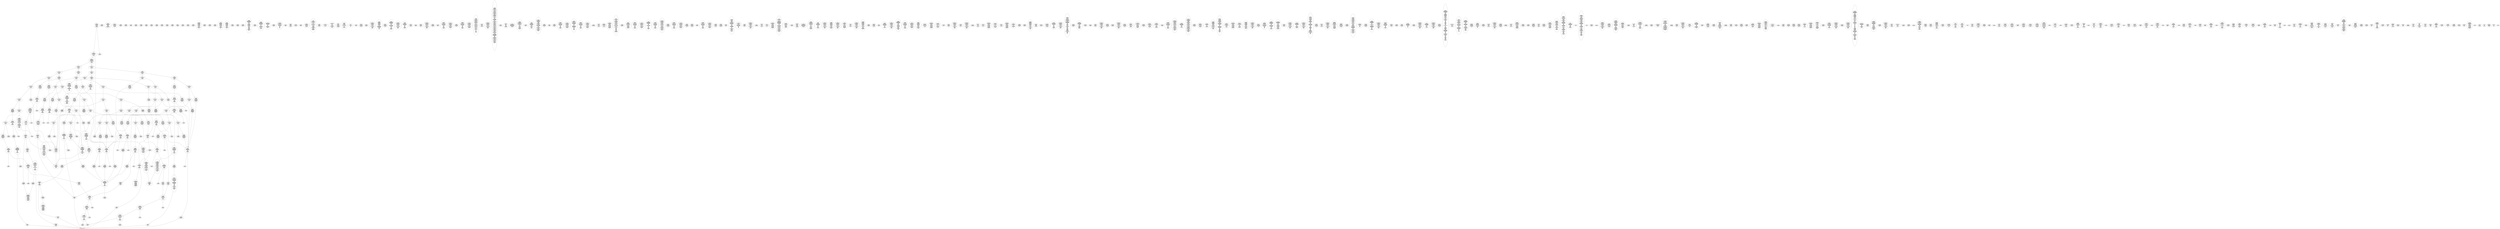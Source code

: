 /* Generated by GvGen v.1.0 (https://www.github.com/stricaud/gvgen) */

digraph G {
compound=true;
   node1 [label="[anywhere]"];
   node2 [label="# 0x0
PUSHX Data
PUSHX Data
MSTORE
CALLVALUE
ISZERO
PUSHX Data
JUMPI
"];
   node3 [label="# 0xc
PUSHX Data
REVERT
"];
   node4 [label="# 0x10
JUMPDEST
PUSHX LogicData
CALLDATASIZE
LT
PUSHX Data
JUMPI
"];
   node5 [label="# 0x1a
PUSHX Data
CALLDATALOAD
PUSHX BitData
SHR
PUSHX LogicData
GT
PUSHX Data
JUMPI
"];
   node6 [label="# 0x2b
PUSHX LogicData
GT
PUSHX Data
JUMPI
"];
   node7 [label="# 0x36
PUSHX LogicData
GT
PUSHX Data
JUMPI
"];
   node8 [label="# 0x41
PUSHX LogicData
EQ
PUSHX Data
JUMPI
"];
   node9 [label="# 0x4c
PUSHX LogicData
EQ
PUSHX Data
JUMPI
"];
   node10 [label="# 0x57
PUSHX LogicData
EQ
PUSHX Data
JUMPI
"];
   node11 [label="# 0x62
PUSHX LogicData
EQ
PUSHX Data
JUMPI
"];
   node12 [label="# 0x6d
PUSHX LogicData
EQ
PUSHX Data
JUMPI
"];
   node13 [label="# 0x78
PUSHX Data
REVERT
"];
   node14 [label="# 0x7c
JUMPDEST
PUSHX LogicData
EQ
PUSHX Data
JUMPI
"];
   node15 [label="# 0x88
PUSHX LogicData
EQ
PUSHX Data
JUMPI
"];
   node16 [label="# 0x93
PUSHX LogicData
EQ
PUSHX Data
JUMPI
"];
   node17 [label="# 0x9e
PUSHX LogicData
EQ
PUSHX Data
JUMPI
"];
   node18 [label="# 0xa9
PUSHX LogicData
EQ
PUSHX Data
JUMPI
"];
   node19 [label="# 0xb4
PUSHX Data
REVERT
"];
   node20 [label="# 0xb8
JUMPDEST
PUSHX LogicData
GT
PUSHX Data
JUMPI
"];
   node21 [label="# 0xc4
PUSHX LogicData
EQ
PUSHX Data
JUMPI
"];
   node22 [label="# 0xcf
PUSHX LogicData
EQ
PUSHX Data
JUMPI
"];
   node23 [label="# 0xda
PUSHX LogicData
EQ
PUSHX Data
JUMPI
"];
   node24 [label="# 0xe5
PUSHX LogicData
EQ
PUSHX Data
JUMPI
"];
   node25 [label="# 0xf0
PUSHX LogicData
EQ
PUSHX Data
JUMPI
"];
   node26 [label="# 0xfb
PUSHX Data
REVERT
"];
   node27 [label="# 0xff
JUMPDEST
PUSHX LogicData
EQ
PUSHX Data
JUMPI
"];
   node28 [label="# 0x10b
PUSHX LogicData
EQ
PUSHX Data
JUMPI
"];
   node29 [label="# 0x116
PUSHX LogicData
EQ
PUSHX Data
JUMPI
"];
   node30 [label="# 0x121
PUSHX LogicData
EQ
PUSHX Data
JUMPI
"];
   node31 [label="# 0x12c
PUSHX LogicData
EQ
PUSHX Data
JUMPI
"];
   node32 [label="# 0x137
PUSHX Data
REVERT
"];
   node33 [label="# 0x13b
JUMPDEST
PUSHX LogicData
GT
PUSHX Data
JUMPI
"];
   node34 [label="# 0x147
PUSHX LogicData
GT
PUSHX Data
JUMPI
"];
   node35 [label="# 0x152
PUSHX LogicData
EQ
PUSHX Data
JUMPI
"];
   node36 [label="# 0x15d
PUSHX LogicData
EQ
PUSHX Data
JUMPI
"];
   node37 [label="# 0x168
PUSHX LogicData
EQ
PUSHX Data
JUMPI
"];
   node38 [label="# 0x173
PUSHX LogicData
EQ
PUSHX Data
JUMPI
"];
   node39 [label="# 0x17e
PUSHX LogicData
EQ
PUSHX Data
JUMPI
"];
   node40 [label="# 0x189
PUSHX Data
REVERT
"];
   node41 [label="# 0x18d
JUMPDEST
PUSHX LogicData
EQ
PUSHX Data
JUMPI
"];
   node42 [label="# 0x199
PUSHX LogicData
EQ
PUSHX Data
JUMPI
"];
   node43 [label="# 0x1a4
PUSHX LogicData
EQ
PUSHX Data
JUMPI
"];
   node44 [label="# 0x1af
PUSHX LogicData
EQ
PUSHX Data
JUMPI
"];
   node45 [label="# 0x1ba
PUSHX LogicData
EQ
PUSHX Data
JUMPI
"];
   node46 [label="# 0x1c5
PUSHX Data
REVERT
"];
   node47 [label="# 0x1c9
JUMPDEST
PUSHX LogicData
GT
PUSHX Data
JUMPI
"];
   node48 [label="# 0x1d5
PUSHX LogicData
EQ
PUSHX Data
JUMPI
"];
   node49 [label="# 0x1e0
PUSHX LogicData
EQ
PUSHX Data
JUMPI
"];
   node50 [label="# 0x1eb
PUSHX LogicData
EQ
PUSHX Data
JUMPI
"];
   node51 [label="# 0x1f6
PUSHX LogicData
EQ
PUSHX Data
JUMPI
"];
   node52 [label="# 0x201
PUSHX LogicData
EQ
PUSHX Data
JUMPI
"];
   node53 [label="# 0x20c
PUSHX Data
REVERT
"];
   node54 [label="# 0x210
JUMPDEST
PUSHX LogicData
EQ
PUSHX Data
JUMPI
"];
   node55 [label="# 0x21c
PUSHX LogicData
EQ
PUSHX Data
JUMPI
"];
   node56 [label="# 0x227
PUSHX LogicData
EQ
PUSHX Data
JUMPI
"];
   node57 [label="# 0x232
PUSHX LogicData
EQ
PUSHX Data
JUMPI
"];
   node58 [label="# 0x23d
JUMPDEST
PUSHX Data
REVERT
"];
   node59 [label="# 0x242
JUMPDEST
PUSHX Data
PUSHX Data
CALLDATASIZE
PUSHX Data
PUSHX Data
JUMP
"];
   node60 [label="# 0x250
JUMPDEST
PUSHX Data
JUMP
"];
   node61 [label="# 0x255
JUMPDEST
PUSHX MemData
MLOAD
ISZERO
ISZERO
MSTORE
PUSHX ArithData
ADD
"];
   node62 [label="# 0x261
JUMPDEST
PUSHX MemData
MLOAD
SUB
RETURN
"];
   node63 [label="# 0x26a
JUMPDEST
PUSHX Data
PUSHX Data
JUMP
"];
   node64 [label="# 0x272
JUMPDEST
PUSHX MemData
MLOAD
PUSHX Data
PUSHX Data
JUMP
"];
   node65 [label="# 0x27f
JUMPDEST
PUSHX Data
PUSHX Data
CALLDATASIZE
PUSHX Data
PUSHX Data
JUMP
"];
   node66 [label="# 0x28d
JUMPDEST
PUSHX Data
JUMP
"];
   node67 [label="# 0x292
JUMPDEST
PUSHX MemData
MLOAD
PUSHX ArithData
PUSHX BitData
PUSHX BitData
SHL
SUB
AND
MSTORE
PUSHX ArithData
ADD
PUSHX Data
JUMP
"];
   node68 [label="# 0x2aa
JUMPDEST
PUSHX Data
PUSHX Data
CALLDATASIZE
PUSHX Data
PUSHX Data
JUMP
"];
   node69 [label="# 0x2b8
JUMPDEST
PUSHX Data
JUMP
"];
   node70 [label="# 0x2bd
JUMPDEST
STOP
"];
   node71 [label="# 0x2bf
JUMPDEST
PUSHX Data
PUSHX Data
CALLDATASIZE
PUSHX Data
PUSHX Data
JUMP
"];
   node72 [label="# 0x2cd
JUMPDEST
PUSHX Data
JUMP
"];
   node73 [label="# 0x2d2
JUMPDEST
PUSHX Data
PUSHX Data
CALLDATASIZE
PUSHX Data
PUSHX Data
JUMP
"];
   node74 [label="# 0x2e0
JUMPDEST
PUSHX Data
JUMP
"];
   node75 [label="# 0x2e5
JUMPDEST
PUSHX StorData
SLOAD
PUSHX StorData
SLOAD
SUB
"];
   node76 [label="# 0x2ed
JUMPDEST
PUSHX MemData
MLOAD
MSTORE
PUSHX ArithData
ADD
PUSHX Data
JUMP
"];
   node77 [label="# 0x2fb
JUMPDEST
PUSHX Data
PUSHX Data
JUMP
"];
   node78 [label="# 0x303
JUMPDEST
PUSHX StorData
SLOAD
PUSHX Data
PUSHX ArithData
PUSHX BitData
PUSHX BitData
SHL
SUB
AND
JUMP
"];
   node79 [label="# 0x316
JUMPDEST
PUSHX Data
PUSHX Data
CALLDATASIZE
PUSHX Data
PUSHX Data
JUMP
"];
   node80 [label="# 0x324
JUMPDEST
PUSHX Data
JUMP
"];
   node81 [label="# 0x329
JUMPDEST
PUSHX Data
PUSHX Data
CALLDATASIZE
PUSHX Data
PUSHX Data
JUMP
"];
   node82 [label="# 0x337
JUMPDEST
PUSHX Data
JUMP
"];
   node83 [label="# 0x33c
JUMPDEST
PUSHX Data
PUSHX Data
CALLDATASIZE
PUSHX Data
PUSHX Data
JUMP
"];
   node84 [label="# 0x34a
JUMPDEST
PUSHX Data
JUMP
"];
   node85 [label="# 0x34f
JUMPDEST
PUSHX Data
PUSHX Data
CALLDATASIZE
PUSHX Data
PUSHX Data
JUMP
"];
   node86 [label="# 0x35d
JUMPDEST
PUSHX Data
JUMP
"];
   node87 [label="# 0x362
JUMPDEST
PUSHX Data
PUSHX Data
JUMP
"];
   node88 [label="# 0x36a
JUMPDEST
PUSHX Data
PUSHX Data
CALLDATASIZE
PUSHX Data
PUSHX Data
JUMP
"];
   node89 [label="# 0x378
JUMPDEST
PUSHX Data
JUMP
"];
   node90 [label="# 0x37d
JUMPDEST
PUSHX Data
PUSHX Data
JUMP
"];
   node91 [label="# 0x385
JUMPDEST
PUSHX Data
PUSHX Data
CALLDATASIZE
PUSHX Data
PUSHX Data
JUMP
"];
   node92 [label="# 0x393
JUMPDEST
PUSHX Data
JUMP
"];
   node93 [label="# 0x398
JUMPDEST
PUSHX StorData
SLOAD
PUSHX StorData
SLOAD
PUSHX Data
PUSHX BitData
AND
PUSHX BitData
PUSHX BitData
SHL
DIV
PUSHX BitData
AND
PUSHX BitData
PUSHX BitData
SHL
DIV
PUSHX BitData
AND
JUMP
"];
   node94 [label="# 0x3cb
JUMPDEST
PUSHX Data
MLOAD
MSTORE
PUSHX BitData
AND
PUSHX ArithData
ADD
MSTORE
PUSHX BitData
AND
ADD
MSTORE
PUSHX BitData
AND
PUSHX ArithData
ADD
MSTORE
PUSHX ArithData
ADD
PUSHX Data
JUMP
"];
   node95 [label="# 0x403
JUMPDEST
PUSHX Data
PUSHX Data
CALLDATASIZE
PUSHX Data
PUSHX Data
JUMP
"];
   node96 [label="# 0x411
JUMPDEST
PUSHX Data
JUMP
"];
   node97 [label="# 0x416
JUMPDEST
PUSHX Data
PUSHX Data
CALLDATASIZE
PUSHX Data
PUSHX Data
JUMP
"];
   node98 [label="# 0x424
JUMPDEST
PUSHX Data
JUMP
"];
   node99 [label="# 0x429
JUMPDEST
PUSHX Data
PUSHX Data
CALLDATASIZE
PUSHX Data
PUSHX Data
JUMP
"];
   node100 [label="# 0x437
JUMPDEST
PUSHX Data
JUMP
"];
   node101 [label="# 0x43c
JUMPDEST
PUSHX Data
PUSHX Data
CALLDATASIZE
PUSHX Data
PUSHX Data
JUMP
"];
   node102 [label="# 0x44a
JUMPDEST
PUSHX Data
JUMP
"];
   node103 [label="# 0x44f
JUMPDEST
PUSHX Data
PUSHX Data
CALLDATASIZE
PUSHX Data
PUSHX Data
JUMP
"];
   node104 [label="# 0x45d
JUMPDEST
PUSHX Data
PUSHX Data
MSTORE
PUSHX Data
MSTORE
PUSHX Data
SHA3
SLOAD
PUSHX BitData
AND
JUMP
"];
   node105 [label="# 0x472
JUMPDEST
PUSHX Data
PUSHX Data
CALLDATASIZE
PUSHX Data
PUSHX Data
JUMP
"];
   node106 [label="# 0x480
JUMPDEST
PUSHX Data
JUMP
"];
   node107 [label="# 0x485
JUMPDEST
PUSHX Data
PUSHX Data
CALLDATASIZE
PUSHX Data
PUSHX Data
JUMP
"];
   node108 [label="# 0x493
JUMPDEST
PUSHX Data
JUMP
"];
   node109 [label="# 0x498
JUMPDEST
PUSHX Data
PUSHX Data
JUMP
"];
   node110 [label="# 0x4a0
JUMPDEST
PUSHX Data
PUSHX Data
CALLDATASIZE
PUSHX Data
PUSHX Data
JUMP
"];
   node111 [label="# 0x4ae
JUMPDEST
PUSHX Data
JUMP
"];
   node112 [label="# 0x4b3
JUMPDEST
PUSHX Data
PUSHX Data
JUMP
"];
   node113 [label="# 0x4da
JUMPDEST
PUSHX Data
PUSHX Data
CALLDATASIZE
PUSHX Data
PUSHX Data
JUMP
"];
   node114 [label="# 0x4e8
JUMPDEST
PUSHX Data
PUSHX Data
MSTORE
PUSHX Data
MSTORE
PUSHX Data
SHA3
SLOAD
PUSHX BitData
AND
JUMP
"];
   node115 [label="# 0x4fd
JUMPDEST
PUSHX StorData
SLOAD
PUSHX ArithData
PUSHX BitData
PUSHX BitData
SHL
SUB
AND
PUSHX Data
JUMP
"];
   node116 [label="# 0x50e
JUMPDEST
PUSHX Data
PUSHX Data
JUMP
"];
   node117 [label="# 0x516
JUMPDEST
PUSHX Data
PUSHX Data
CALLDATASIZE
PUSHX Data
PUSHX Data
JUMP
"];
   node118 [label="# 0x524
JUMPDEST
PUSHX Data
PUSHX Data
MSTORE
PUSHX Data
MSTORE
PUSHX Data
SHA3
SLOAD
PUSHX BitData
AND
JUMP
"];
   node119 [label="# 0x539
JUMPDEST
PUSHX Data
PUSHX Data
CALLDATASIZE
PUSHX Data
PUSHX Data
JUMP
"];
   node120 [label="# 0x547
JUMPDEST
PUSHX Data
JUMP
"];
   node121 [label="# 0x54c
JUMPDEST
PUSHX Data
PUSHX Data
CALLDATASIZE
PUSHX Data
PUSHX Data
JUMP
"];
   node122 [label="# 0x55a
JUMPDEST
PUSHX Data
JUMP
"];
   node123 [label="# 0x55f
JUMPDEST
PUSHX StorData
SLOAD
PUSHX Data
PUSHX ArithData
PUSHX BitData
PUSHX BitData
SHL
SUB
AND
PUSHX BitData
PUSHX BitData
SHL
DIV
AND
JUMP
"];
   node124 [label="# 0x57d
JUMPDEST
PUSHX Data
MLOAD
PUSHX ArithData
PUSHX BitData
PUSHX BitData
SHL
SUB
AND
MSTORE
AND
PUSHX ArithData
ADD
MSTORE
ADD
PUSHX Data
JUMP
"];
   node125 [label="# 0x59d
JUMPDEST
PUSHX Data
PUSHX Data
CALLDATASIZE
PUSHX Data
PUSHX Data
JUMP
"];
   node126 [label="# 0x5ab
JUMPDEST
PUSHX Data
JUMP
"];
   node127 [label="# 0x5b0
JUMPDEST
PUSHX Data
PUSHX Data
JUMP
"];
   node128 [label="# 0x5d7
JUMPDEST
PUSHX Data
PUSHX Data
CALLDATASIZE
PUSHX Data
PUSHX Data
JUMP
"];
   node129 [label="# 0x5e5
JUMPDEST
PUSHX ArithData
PUSHX BitData
PUSHX BitData
SHL
SUB
AND
PUSHX Data
MSTORE
PUSHX Data
PUSHX Data
MSTORE
PUSHX Data
SHA3
AND
MSTORE
MSTORE
SHA3
SLOAD
PUSHX BitData
AND
JUMP
"];
   node130 [label="# 0x613
JUMPDEST
PUSHX Data
PUSHX Data
CALLDATASIZE
PUSHX Data
PUSHX Data
JUMP
"];
   node131 [label="# 0x621
JUMPDEST
PUSHX Data
JUMP
"];
   node132 [label="# 0x626
JUMPDEST
PUSHX Data
PUSHX ArithData
PUSHX BitData
PUSHX BitData
SHL
SUB
NOT
AND
PUSHX BitData
PUSHX BitData
SHL
EQ
PUSHX Data
JUMPI
"];
   node133 [label="# 0x642
PUSHX ArithData
PUSHX BitData
PUSHX BitData
SHL
SUB
NOT
AND
PUSHX BitData
PUSHX BitData
SHL
EQ
"];
   node134 [label="# 0x657
JUMPDEST
PUSHX Data
JUMPI
"];
   node135 [label="# 0x65d
PUSHX BitData
PUSHX BitData
SHL
PUSHX ArithData
PUSHX BitData
PUSHX BitData
SHL
SUB
NOT
AND
EQ
"];
   node136 [label="# 0x672
JUMPDEST
JUMP
"];
   node137 [label="# 0x678
JUMPDEST
PUSHX Data
PUSHX StorData
SLOAD
PUSHX Data
PUSHX Data
JUMP
"];
   node138 [label="# 0x687
JUMPDEST
ISZERO
ISZERO
PUSHX Data
JUMPI
"];
   node139 [label="# 0x690
PUSHX Data
PUSHX Data
JUMP
"];
   node140 [label="# 0x697
JUMPDEST
JUMP
"];
   node141 [label="# 0x69c
JUMPDEST
PUSHX StorData
SLOAD
PUSHX Data
PUSHX Data
JUMP
"];
   node142 [label="# 0x6a9
JUMPDEST
PUSHX ArithData
ADD
PUSHX ArithData
DIV
MUL
PUSHX ArithData
ADD
PUSHX MemData
MLOAD
ADD
PUSHX Data
MSTORE
MSTORE
PUSHX ArithData
ADD
SLOAD
PUSHX Data
PUSHX Data
JUMP
"];
   node143 [label="# 0x6d5
JUMPDEST
ISZERO
PUSHX Data
JUMPI
"];
   node144 [label="# 0x6dc
PUSHX LogicData
LT
PUSHX Data
JUMPI
"];
   node145 [label="# 0x6e4
PUSHX ArithData
SLOAD
DIV
MUL
MSTORE
PUSHX ArithData
ADD
PUSHX Data
JUMP
"];
   node146 [label="# 0x6f7
JUMPDEST
ADD
PUSHX Data
MSTORE
PUSHX Data
PUSHX Data
SHA3
"];
   node147 [label="# 0x705
JUMPDEST
SLOAD
MSTORE
PUSHX ArithData
ADD
PUSHX ArithData
ADD
GT
PUSHX Data
JUMPI
"];
   node148 [label="# 0x719
SUB
PUSHX BitData
AND
ADD
"];
   node149 [label="# 0x722
JUMPDEST
JUMP
"];
   node150 [label="# 0x72c
JUMPDEST
PUSHX Data
PUSHX Data
PUSHX Data
JUMP
"];
   node151 [label="# 0x737
JUMPDEST
PUSHX Data
JUMPI
"];
   node152 [label="# 0x73c
PUSHX MemData
MLOAD
PUSHX BitData
PUSHX BitData
SHL
MSTORE
PUSHX ArithData
ADD
PUSHX MemData
MLOAD
SUB
REVERT
"];
   node153 [label="# 0x754
JUMPDEST
PUSHX Data
MSTORE
PUSHX Data
PUSHX Data
MSTORE
PUSHX Data
SHA3
SLOAD
PUSHX ArithData
PUSHX BitData
PUSHX BitData
SHL
SUB
AND
JUMP
"];
   node154 [label="# 0x770
JUMPDEST
PUSHX Data
PUSHX Data
PUSHX Data
JUMP
"];
   node155 [label="# 0x77b
JUMPDEST
PUSHX ArithData
PUSHX BitData
PUSHX BitData
SHL
SUB
AND
PUSHX ArithData
PUSHX BitData
PUSHX BitData
SHL
SUB
AND
EQ
ISZERO
PUSHX Data
JUMPI
"];
   node156 [label="# 0x798
PUSHX MemData
MLOAD
PUSHX BitData
PUSHX BitData
SHL
MSTORE
PUSHX ArithData
ADD
PUSHX MemData
MLOAD
SUB
REVERT
"];
   node157 [label="# 0x7b0
JUMPDEST
CALLER
PUSHX ArithData
PUSHX BitData
PUSHX BitData
SHL
SUB
AND
EQ
ISZERO
PUSHX Data
JUMPI
"];
   node158 [label="# 0x7c4
PUSHX Data
CALLER
PUSHX Data
JUMP
"];
   node159 [label="# 0x7ce
JUMPDEST
ISZERO
"];
   node160 [label="# 0x7d0
JUMPDEST
ISZERO
PUSHX Data
JUMPI
"];
   node161 [label="# 0x7d6
PUSHX MemData
MLOAD
PUSHX BitData
PUSHX BitData
SHL
MSTORE
PUSHX ArithData
ADD
PUSHX MemData
MLOAD
SUB
REVERT
"];
   node162 [label="# 0x7ee
JUMPDEST
PUSHX Data
PUSHX Data
JUMP
"];
   node163 [label="# 0x7f9
JUMPDEST
JUMP
"];
   node164 [label="# 0x7fe
JUMPDEST
PUSHX StorData
SLOAD
PUSHX ArithData
PUSHX BitData
PUSHX BitData
SHL
SUB
AND
CALLER
EQ
PUSHX Data
JUMPI
"];
   node165 [label="# 0x811
PUSHX MemData
MLOAD
PUSHX BitData
PUSHX BitData
SHL
MSTORE
PUSHX ArithData
ADD
PUSHX Data
PUSHX Data
JUMP
"];
   node166 [label="# 0x828
JUMPDEST
PUSHX MemData
MLOAD
SUB
REVERT
"];
   node167 [label="# 0x831
JUMPDEST
PUSHX Data
PUSHX Data
JUMP
"];
   node168 [label="# 0x83a
JUMPDEST
JUMP
"];
   node169 [label="# 0x83d
JUMPDEST
PUSHX StorData
SLOAD
PUSHX ArithData
PUSHX BitData
PUSHX BitData
SHL
SUB
AND
CALLER
EQ
PUSHX Data
JUMPI
"];
   node170 [label="# 0x850
PUSHX MemData
MLOAD
PUSHX BitData
PUSHX BitData
SHL
MSTORE
PUSHX ArithData
ADD
PUSHX Data
PUSHX Data
JUMP
"];
   node171 [label="# 0x867
JUMPDEST
PUSHX Data
SSTORE
PUSHX StorData
SLOAD
PUSHX BitData
AND
PUSHX BitData
PUSHX BitData
SHL
MUL
PUSHX BitData
NOT
PUSHX BitData
AND
PUSHX BitData
PUSHX BitData
SHL
MUL
PUSHX BitData
NOT
AND
PUSHX BitData
AND
OR
OR
AND
OR
SSTORE
JUMP
"];
   node172 [label="# 0x8c4
JUMPDEST
PUSHX StorData
SLOAD
PUSHX Data
PUSHX ArithData
PUSHX BitData
PUSHX BitData
SHL
SUB
AND
CALLER
EQ
PUSHX Data
JUMPI
"];
   node173 [label="# 0x8da
PUSHX MemData
MLOAD
PUSHX BitData
PUSHX BitData
SHL
MSTORE
PUSHX ArithData
ADD
PUSHX Data
PUSHX Data
JUMP
"];
   node174 [label="# 0x8f1
JUMPDEST
PUSHX Data
PUSHX Data
PUSHX StorData
SLOAD
PUSHX StorData
SLOAD
SUB
JUMP
"];
   node175 [label="# 0x91f
JUMPDEST
PUSHX Data
PUSHX Data
PUSHX Data
JUMP
"];
   node176 [label="# 0x92a
JUMPDEST
GT
ISZERO
PUSHX Data
JUMPI
"];
   node177 [label="# 0x931
PUSHX MemData
MLOAD
PUSHX BitData
PUSHX BitData
SHL
MSTORE
PUSHX ArithData
ADD
PUSHX MemData
MLOAD
SUB
REVERT
"];
   node178 [label="# 0x949
JUMPDEST
PUSHX Data
MLOAD
PUSHX ArithData
ADD
MSTORE
PUSHX StorData
SLOAD
MSTORE
PUSHX StorData
SLOAD
PUSHX BitData
AND
PUSHX ArithData
ADD
MSTORE
PUSHX BitData
PUSHX BitData
SHL
DIV
PUSHX BitData
AND
ADD
MSTORE
PUSHX BitData
PUSHX BitData
SHL
DIV
PUSHX BitData
AND
PUSHX ArithData
ADD
MSTORE
PUSHX StorData
SLOAD
MLOAD
PUSHX BitData
PUSHX BitData
SHL
MSTORE
PUSHX ArithData
ADD
MSTORE
PUSHX ArithData
ADD
MSTORE
PUSHX ArithData
ADD
MSTORE
PUSHX ArithData
ADD
MSTORE
PUSHX Data
PUSHX ArithData
ADD
MSTORE
PUSHX Data
PUSHX ArithData
PUSHX BitData
PUSHX BitData
SHL
SUB
AND
PUSHX Data
PUSHX ArithData
ADD
PUSHX Data
PUSHX MemData
MLOAD
SUB
PUSHX Data
EXTCODESIZE
ISZERO
ISZERO
PUSHX Data
JUMPI
"];
   node179 [label="# 0x9f7
PUSHX Data
REVERT
"];
   node180 [label="# 0x9fb
JUMPDEST
GAS
CALL
ISZERO
ISZERO
PUSHX Data
JUMPI
"];
   node181 [label="# 0xa06
RETURNDATASIZE
PUSHX Data
RETURNDATACOPY
RETURNDATASIZE
PUSHX Data
REVERT
"];
   node182 [label="# 0xa0f
JUMPDEST
PUSHX MemData
MLOAD
RETURNDATASIZE
PUSHX BitData
NOT
PUSHX ArithData
ADD
AND
ADD
PUSHX Data
MSTORE
ADD
PUSHX Data
PUSHX Data
JUMP
"];
   node183 [label="# 0xa33
JUMPDEST
JUMP
"];
   node184 [label="# 0xa3a
JUMPDEST
CALLER
PUSHX ArithData
PUSHX BitData
PUSHX BitData
SHL
SUB
PUSHX BitData
AND
EQ
PUSHX Data
JUMPI
"];
   node185 [label="# 0xa6b
PUSHX MemData
MLOAD
PUSHX BitData
PUSHX BitData
SHL
MSTORE
CALLER
PUSHX ArithData
ADD
MSTORE
PUSHX ArithData
PUSHX BitData
PUSHX BitData
SHL
SUB
PUSHX BitData
AND
PUSHX ArithData
ADD
MSTORE
PUSHX ArithData
ADD
PUSHX Data
JUMP
"];
   node186 [label="# 0xab4
JUMPDEST
PUSHX Data
PUSHX Data
JUMP
"];
   node187 [label="# 0xabe
JUMPDEST
JUMP
"];
   node188 [label="# 0xac2
JUMPDEST
PUSHX Data
PUSHX Data
JUMP
"];
   node189 [label="# 0xacd
JUMPDEST
PUSHX StorData
SLOAD
PUSHX ArithData
PUSHX BitData
PUSHX BitData
SHL
SUB
AND
CALLER
EQ
PUSHX Data
JUMPI
"];
   node190 [label="# 0xae0
PUSHX MemData
MLOAD
PUSHX BitData
PUSHX BitData
SHL
MSTORE
PUSHX ArithData
ADD
PUSHX Data
PUSHX Data
JUMP
"];
   node191 [label="# 0xaf7
JUMPDEST
PUSHX StorData
SLOAD
PUSHX ArithData
PUSHX BitData
PUSHX BitData
SHL
SUB
NOT
AND
PUSHX ArithData
PUSHX BitData
PUSHX BitData
SHL
SUB
AND
OR
SSTORE
JUMP
"];
   node192 [label="# 0xb19
JUMPDEST
PUSHX StorData
SLOAD
PUSHX ArithData
PUSHX BitData
PUSHX BitData
SHL
SUB
AND
CALLER
EQ
PUSHX Data
JUMPI
"];
   node193 [label="# 0xb2c
PUSHX MemData
MLOAD
PUSHX BitData
PUSHX BitData
SHL
MSTORE
PUSHX ArithData
ADD
PUSHX Data
PUSHX Data
JUMP
"];
   node194 [label="# 0xb43
JUMPDEST
PUSHX Data
"];
   node195 [label="# 0xb46
JUMPDEST
LT
ISZERO
PUSHX Data
JUMPI
"];
   node196 [label="# 0xb4f
PUSHX Data
PUSHX Data
PUSHX Data
LT
PUSHX Data
JUMPI
"];
   node197 [label="# 0xb5f
PUSHX BitData
PUSHX BitData
SHL
PUSHX Data
MSTORE
PUSHX Data
PUSHX Data
MSTORE
PUSHX Data
PUSHX Data
REVERT
"];
   node198 [label="# 0xb74
JUMPDEST
PUSHX ArithData
MUL
ADD
CALLDATALOAD
MSTORE
PUSHX ArithData
ADD
MSTORE
PUSHX ArithData
ADD
PUSHX Data
SHA3
PUSHX ArithData
PUSHX ArithData
EXP
SLOAD
PUSHX ArithData
MUL
NOT
AND
ISZERO
ISZERO
MUL
OR
SSTORE
PUSHX Data
PUSHX Data
JUMP
"];
   node199 [label="# 0xbaa
JUMPDEST
PUSHX Data
JUMP
"];
   node200 [label="# 0xbb1
JUMPDEST
PUSHX Data
PUSHX MemData
MLOAD
PUSHX ArithData
ADD
PUSHX Data
MSTORE
PUSHX Data
MSTORE
PUSHX Data
JUMP
"];
   node201 [label="# 0xbcc
JUMPDEST
PUSHX StorData
SLOAD
PUSHX ArithData
PUSHX BitData
PUSHX BitData
SHL
SUB
AND
CALLER
EQ
PUSHX Data
JUMPI
"];
   node202 [label="# 0xbdf
PUSHX MemData
MLOAD
PUSHX BitData
PUSHX BitData
SHL
MSTORE
PUSHX ArithData
ADD
PUSHX Data
PUSHX Data
JUMP
"];
   node203 [label="# 0xbf6
JUMPDEST
PUSHX ArithData
PUSHX BitData
PUSHX BitData
SHL
SUB
AND
PUSHX BitData
PUSHX BitData
SHL
MUL
AND
OR
PUSHX Data
SSTORE
JUMP
"];
   node204 [label="# 0xc0f
JUMPDEST
PUSHX StorData
SLOAD
PUSHX ArithData
PUSHX BitData
PUSHX BitData
SHL
SUB
AND
CALLER
EQ
PUSHX Data
JUMPI
"];
   node205 [label="# 0xc22
PUSHX MemData
MLOAD
PUSHX BitData
PUSHX BitData
SHL
MSTORE
PUSHX Data
PUSHX ArithData
ADD
MSTORE
PUSHX ArithData
ADD
MSTORE
PUSHX Data
PUSHX ArithData
ADD
MSTORE
PUSHX ArithData
ADD
PUSHX Data
JUMP
"];
   node206 [label="# 0xc69
JUMPDEST
PUSHX Data
PUSHX Data
PUSHX Data
JUMP
"];
   node207 [label="# 0xc75
JUMPDEST
PUSHX StorData
SLOAD
PUSHX ArithData
PUSHX BitData
PUSHX BitData
SHL
SUB
AND
CALLER
EQ
PUSHX Data
JUMPI
"];
   node208 [label="# 0xc88
PUSHX MemData
MLOAD
PUSHX BitData
PUSHX BitData
SHL
MSTORE
PUSHX ArithData
ADD
PUSHX Data
PUSHX Data
JUMP
"];
   node209 [label="# 0xc9f
JUMPDEST
PUSHX Data
PUSHX Data
PUSHX Data
JUMP
"];
   node210 [label="# 0xcab
JUMPDEST
PUSHX Data
PUSHX Data
PUSHX Data
JUMP
"];
   node211 [label="# 0xcb8
JUMPDEST
JUMP
"];
   node212 [label="# 0xcbf
JUMPDEST
PUSHX StorData
SLOAD
PUSHX ArithData
PUSHX BitData
PUSHX BitData
SHL
SUB
AND
CALLER
EQ
PUSHX Data
JUMPI
"];
   node213 [label="# 0xcd2
PUSHX MemData
MLOAD
PUSHX BitData
PUSHX BitData
SHL
MSTORE
PUSHX ArithData
ADD
PUSHX Data
PUSHX Data
JUMP
"];
   node214 [label="# 0xce9
JUMPDEST
PUSHX Data
CALLER
PUSHX Data
JUMP
"];
   node215 [label="# 0xcf3
JUMPDEST
PUSHX Data
PUSHX Data
PUSHX Data
JUMP
"];
   node216 [label="# 0xcfe
JUMPDEST
MLOAD
JUMP
"];
   node217 [label="# 0xd05
JUMPDEST
PUSHX Data
MLOAD
ADD
MSTORE
PUSHX StorData
SLOAD
PUSHX ArithData
PUSHX BitData
PUSHX BitData
SHL
SUB
AND
MSTORE
PUSHX BitData
PUSHX BitData
SHL
DIV
AND
PUSHX ArithData
ADD
MSTORE
TIMESTAMP
LT
PUSHX Data
JUMPI
"];
   node218 [label="# 0xd38
PUSHX ArithData
ADD
MLOAD
PUSHX ArithData
PUSHX BitData
PUSHX BitData
SHL
SUB
AND
GT
"];
   node219 [label="# 0xd49
JUMPDEST
ISZERO
PUSHX Data
JUMPI
"];
   node220 [label="# 0xd4f
PUSHX MemData
MLOAD
PUSHX BitData
PUSHX BitData
SHL
MSTORE
PUSHX ArithData
ADD
PUSHX MemData
MLOAD
SUB
REVERT
"];
   node221 [label="# 0xd67
JUMPDEST
PUSHX Data
"];
   node222 [label="# 0xd6a
JUMPDEST
LT
ISZERO
PUSHX Data
JUMPI
"];
   node223 [label="# 0xd73
PUSHX Data
LT
PUSHX Data
JUMPI
"];
   node224 [label="# 0xd7f
PUSHX BitData
PUSHX BitData
SHL
PUSHX Data
MSTORE
PUSHX Data
PUSHX Data
MSTORE
PUSHX Data
PUSHX Data
REVERT
"];
   node225 [label="# 0xd94
JUMPDEST
PUSHX ArithData
MUL
ADD
CALLDATALOAD
PUSHX Data
PUSHX BitData
PUSHX ArithData
PUSHX BitData
PUSHX BitData
SHL
SUB
AND
PUSHX BitData
PUSHX MemData
MLOAD
PUSHX BitData
AND
PUSHX BitData
SHL
MSTORE
PUSHX ArithData
ADD
PUSHX Data
MSTORE
PUSHX ArithData
ADD
JUMP
"];
   node226 [label="# 0xded
JUMPDEST
PUSHX MemData
MLOAD
SUB
EXTCODESIZE
ISZERO
ISZERO
PUSHX Data
JUMPI
"];
   node227 [label="# 0xe00
PUSHX Data
REVERT
"];
   node228 [label="# 0xe04
JUMPDEST
GAS
STATICCALL
ISZERO
ISZERO
PUSHX Data
JUMPI
"];
   node229 [label="# 0xe0f
RETURNDATASIZE
PUSHX Data
RETURNDATACOPY
RETURNDATASIZE
PUSHX Data
REVERT
"];
   node230 [label="# 0xe18
JUMPDEST
PUSHX MemData
MLOAD
RETURNDATASIZE
PUSHX BitData
NOT
PUSHX ArithData
ADD
AND
ADD
PUSHX Data
MSTORE
ADD
PUSHX Data
PUSHX Data
JUMP
"];
   node231 [label="# 0xe3c
JUMPDEST
MLOAD
PUSHX ArithData
PUSHX BitData
PUSHX BitData
SHL
SUB
AND
CALLER
EQ
PUSHX Data
JUMPI
"];
   node232 [label="# 0xe52
PUSHX MemData
MLOAD
PUSHX BitData
PUSHX BitData
SHL
MSTORE
PUSHX ArithData
ADD
PUSHX MemData
MLOAD
SUB
REVERT
"];
   node233 [label="# 0xe6a
JUMPDEST
PUSHX Data
MSTORE
PUSHX Data
PUSHX Data
MSTORE
PUSHX Data
SHA3
SLOAD
PUSHX BitData
AND
PUSHX Data
JUMPI
"];
   node234 [label="# 0xe81
PUSHX MemData
MLOAD
PUSHX BitData
PUSHX BitData
SHL
MSTORE
PUSHX ArithData
ADD
PUSHX MemData
MLOAD
SUB
REVERT
"];
   node235 [label="# 0xe99
JUMPDEST
PUSHX ArithData
ADD
MLOAD
PUSHX BitData
AND
PUSHX Data
PUSHX Data
TIMESTAMP
PUSHX Data
JUMP
"];
   node236 [label="# 0xeb4
JUMPDEST
LT
ISZERO
PUSHX Data
JUMPI
"];
   node237 [label="# 0xebb
PUSHX MemData
MLOAD
PUSHX BitData
PUSHX BitData
SHL
MSTORE
PUSHX ArithData
ADD
PUSHX MemData
MLOAD
SUB
REVERT
"];
   node238 [label="# 0xed3
JUMPDEST
PUSHX Data
MSTORE
PUSHX Data
PUSHX Data
MSTORE
PUSHX Data
SHA3
SLOAD
PUSHX BitData
NOT
AND
SSTORE
PUSHX Data
PUSHX Data
JUMP
"];
   node239 [label="# 0xef5
JUMPDEST
PUSHX Data
JUMP
"];
   node240 [label="# 0xefc
JUMPDEST
PUSHX Data
CALLER
PUSHX Data
JUMP
"];
   node241 [label="# 0xf07
JUMPDEST
JUMP
"];
   node242 [label="# 0xf0d
JUMPDEST
PUSHX Data
PUSHX ArithData
PUSHX BitData
PUSHX BitData
SHL
SUB
AND
PUSHX Data
JUMPI
"];
   node243 [label="# 0xf1e
PUSHX MemData
MLOAD
PUSHX BitData
PUSHX BitData
SHL
MSTORE
PUSHX ArithData
ADD
PUSHX MemData
MLOAD
SUB
REVERT
"];
   node244 [label="# 0xf36
JUMPDEST
PUSHX ArithData
PUSHX BitData
PUSHX BitData
SHL
SUB
AND
PUSHX Data
MSTORE
PUSHX Data
PUSHX Data
MSTORE
PUSHX Data
SHA3
SLOAD
PUSHX BitData
AND
JUMP
"];
   node245 [label="# 0xf5c
JUMPDEST
PUSHX StorData
SLOAD
PUSHX ArithData
PUSHX BitData
PUSHX BitData
SHL
SUB
AND
CALLER
EQ
PUSHX Data
JUMPI
"];
   node246 [label="# 0xf6f
PUSHX MemData
MLOAD
PUSHX BitData
PUSHX BitData
SHL
MSTORE
PUSHX Data
PUSHX ArithData
ADD
MSTORE
PUSHX ArithData
ADD
MSTORE
PUSHX Data
PUSHX ArithData
ADD
MSTORE
PUSHX ArithData
ADD
PUSHX Data
JUMP
"];
   node247 [label="# 0xfb6
JUMPDEST
PUSHX Data
PUSHX Data
PUSHX Data
JUMP
"];
   node248 [label="# 0xfc0
JUMPDEST
JUMP
"];
   node249 [label="# 0xfc2
JUMPDEST
PUSHX StorData
SLOAD
PUSHX ArithData
PUSHX BitData
PUSHX BitData
SHL
SUB
AND
CALLER
EQ
PUSHX Data
JUMPI
"];
   node250 [label="# 0xfd5
PUSHX MemData
MLOAD
PUSHX BitData
PUSHX BitData
SHL
MSTORE
PUSHX ArithData
ADD
PUSHX Data
PUSHX Data
JUMP
"];
   node251 [label="# 0xfec
JUMPDEST
PUSHX Data
MSTORE
PUSHX Data
PUSHX Data
MSTORE
PUSHX Data
SHA3
SLOAD
PUSHX BitData
AND
PUSHX Data
JUMPI
"];
   node252 [label="# 0x1004
PUSHX Data
PUSHX Data
PUSHX LogicData
LT
PUSHX Data
JUMPI
"];
   node253 [label="# 0x1015
PUSHX BitData
PUSHX BitData
SHL
PUSHX Data
MSTORE
PUSHX Data
PUSHX Data
MSTORE
PUSHX Data
PUSHX Data
REVERT
"];
   node254 [label="# 0x102a
JUMPDEST
PUSHX ArithData
MUL
ADD
PUSHX ArithData
ADD
PUSHX Data
PUSHX Data
JUMP
"];
   node255 [label="# 0x103f
JUMPDEST
GT
"];
   node256 [label="# 0x1041
JUMPDEST
ISZERO
PUSHX Data
JUMPI
"];
   node257 [label="# 0x1047
PUSHX MemData
MLOAD
PUSHX BitData
PUSHX BitData
SHL
MSTORE
PUSHX ArithData
ADD
PUSHX MemData
MLOAD
SUB
REVERT
"];
   node258 [label="# 0x105f
JUMPDEST
EQ
PUSHX Data
JUMPI
"];
   node259 [label="# 0x1067
PUSHX MemData
MLOAD
PUSHX BitData
PUSHX BitData
SHL
MSTORE
PUSHX ArithData
ADD
PUSHX MemData
MLOAD
SUB
REVERT
"];
   node260 [label="# 0x107e
JUMPDEST
PUSHX Data
"];
   node261 [label="# 0x1081
JUMPDEST
LT
ISZERO
PUSHX Data
JUMPI
"];
   node262 [label="# 0x108a
PUSHX Data
LT
PUSHX Data
JUMPI
"];
   node263 [label="# 0x1097
PUSHX BitData
PUSHX BitData
SHL
PUSHX Data
MSTORE
PUSHX Data
PUSHX Data
MSTORE
PUSHX Data
PUSHX Data
REVERT
"];
   node264 [label="# 0x10ac
JUMPDEST
PUSHX ArithData
MUL
ADD
PUSHX ArithData
ADD
PUSHX Data
PUSHX Data
JUMP
"];
   node265 [label="# 0x10c1
JUMPDEST
LT
PUSHX Data
JUMPI
"];
   node266 [label="# 0x10cc
PUSHX BitData
PUSHX BitData
SHL
PUSHX Data
MSTORE
PUSHX Data
PUSHX Data
MSTORE
PUSHX Data
PUSHX Data
REVERT
"];
   node267 [label="# 0x10e1
JUMPDEST
PUSHX ArithData
MUL
ADD
CALLDATALOAD
PUSHX Data
JUMP
"];
   node268 [label="# 0x10ed
JUMPDEST
PUSHX Data
PUSHX Data
JUMP
"];
   node269 [label="# 0x10f6
JUMPDEST
PUSHX Data
JUMP
"];
   node270 [label="# 0x10fd
JUMPDEST
PUSHX Data
MSTORE
PUSHX Data
PUSHX Data
MSTORE
PUSHX Data
SHA3
SLOAD
PUSHX BitData
NOT
AND
PUSHX BitData
OR
SSTORE
JUMP
"];
   node271 [label="# 0x111d
JUMPDEST
PUSHX Data
PUSHX StorData
SLOAD
PUSHX Data
PUSHX Data
JUMP
"];
   node272 [label="# 0x112c
JUMPDEST
ISZERO
ISZERO
PUSHX Data
JUMPI
"];
   node273 [label="# 0x1135
PUSHX Data
PUSHX Data
JUMP
"];
   node274 [label="# 0x113c
JUMPDEST
PUSHX StorData
SLOAD
PUSHX Data
PUSHX Data
JUMP
"];
   node275 [label="# 0x1149
JUMPDEST
PUSHX ArithData
PUSHX BitData
PUSHX BitData
SHL
SUB
AND
CALLER
EQ
ISZERO
PUSHX Data
JUMPI
"];
   node276 [label="# 0x115b
PUSHX MemData
MLOAD
PUSHX BitData
PUSHX BitData
SHL
MSTORE
PUSHX ArithData
ADD
PUSHX MemData
MLOAD
SUB
REVERT
"];
   node277 [label="# 0x1173
JUMPDEST
CALLER
PUSHX Data
MSTORE
PUSHX Data
PUSHX ArithData
MSTORE
PUSHX MemData
SHA3
PUSHX ArithData
PUSHX BitData
PUSHX BitData
SHL
SUB
AND
MSTORE
MSTORE
SHA3
SLOAD
PUSHX BitData
NOT
AND
ISZERO
ISZERO
OR
SSTORE
MLOAD
MSTORE
PUSHX Data
ADD
PUSHX MemData
MLOAD
SUB
LOGX
JUMP
"];
   node278 [label="# 0x11df
JUMPDEST
PUSHX Data
PUSHX Data
JUMP
"];
   node279 [label="# 0x11ea
JUMPDEST
PUSHX ArithData
PUSHX BitData
PUSHX BitData
SHL
SUB
AND
EXTCODESIZE
ISZERO
ISZERO
ISZERO
PUSHX Data
JUMPI
"];
   node280 [label="# 0x11fe
PUSHX Data
PUSHX Data
JUMP
"];
   node281 [label="# 0x120a
JUMPDEST
ISZERO
"];
   node282 [label="# 0x120c
JUMPDEST
ISZERO
PUSHX Data
JUMPI
"];
   node283 [label="# 0x1212
PUSHX MemData
MLOAD
PUSHX BitData
PUSHX BitData
SHL
MSTORE
PUSHX ArithData
ADD
PUSHX MemData
MLOAD
SUB
REVERT
"];
   node284 [label="# 0x122a
JUMPDEST
PUSHX Data
PUSHX Data
PUSHX Data
JUMP
"];
   node285 [label="# 0x1235
JUMPDEST
PUSHX Data
JUMPI
"];
   node286 [label="# 0x123a
PUSHX MemData
MLOAD
PUSHX BitData
PUSHX BitData
SHL
MSTORE
PUSHX ArithData
ADD
PUSHX MemData
MLOAD
SUB
REVERT
"];
   node287 [label="# 0x1252
JUMPDEST
PUSHX Data
PUSHX Data
PUSHX Data
JUMP
"];
   node288 [label="# 0x125c
JUMPDEST
MLOAD
PUSHX LogicData
EQ
ISZERO
PUSHX Data
JUMPI
"];
   node289 [label="# 0x1269
PUSHX MemData
MLOAD
PUSHX ArithData
ADD
PUSHX Data
MSTORE
PUSHX Data
MSTORE
PUSHX Data
JUMP
"];
   node290 [label="# 0x127d
JUMPDEST
PUSHX Data
PUSHX Data
JUMP
"];
   node291 [label="# 0x1287
JUMPDEST
PUSHX MemData
MLOAD
PUSHX ArithData
ADD
PUSHX Data
PUSHX Data
JUMP
"];
   node292 [label="# 0x1298
JUMPDEST
PUSHX MemData
MLOAD
PUSHX ArithData
SUB
SUB
MSTORE
PUSHX Data
MSTORE
"];
   node293 [label="# 0x12a8
JUMPDEST
JUMP
"];
   node294 [label="# 0x12af
JUMPDEST
PUSHX StorData
SLOAD
PUSHX ArithData
PUSHX BitData
PUSHX BitData
SHL
SUB
AND
CALLER
EQ
PUSHX Data
JUMPI
"];
   node295 [label="# 0x12c2
PUSHX MemData
MLOAD
PUSHX BitData
PUSHX BitData
SHL
MSTORE
PUSHX Data
PUSHX ArithData
ADD
MSTORE
PUSHX ArithData
ADD
MSTORE
PUSHX Data
PUSHX ArithData
ADD
MSTORE
PUSHX ArithData
ADD
PUSHX Data
JUMP
"];
   node296 [label="# 0x1309
JUMPDEST
PUSHX ArithData
PUSHX BitData
PUSHX BitData
SHL
SUB
AND
PUSHX Data
JUMPI
"];
   node297 [label="# 0x1318
PUSHX MemData
MLOAD
PUSHX BitData
PUSHX BitData
SHL
MSTORE
PUSHX Data
PUSHX ArithData
ADD
MSTORE
PUSHX Data
PUSHX ArithData
ADD
MSTORE
PUSHX Data
PUSHX ArithData
ADD
MSTORE
PUSHX BitData
PUSHX BitData
SHL
PUSHX ArithData
ADD
MSTORE
PUSHX ArithData
ADD
PUSHX Data
JUMP
"];
   node298 [label="# 0x136e
JUMPDEST
PUSHX Data
PUSHX Data
JUMP
"];
   node299 [label="# 0x1377
JUMPDEST
PUSHX Data
PUSHX StorData
SLOAD
PUSHX Data
PUSHX Data
JUMP
"];
   node300 [label="# 0x1386
JUMPDEST
PUSHX StorData
SLOAD
LT
ISZERO
PUSHX Data
JUMPI
"];
   node301 [label="# 0x1393
PUSHX Data
MSTORE
PUSHX Data
PUSHX Data
MSTORE
PUSHX Data
SHA3
SLOAD
PUSHX BitData
PUSHX BitData
SHL
DIV
PUSHX BitData
AND
ISZERO
JUMP
"];
   node302 [label="# 0x13b1
JUMPDEST
PUSHX Data
MSTORE
PUSHX Data
PUSHX Data
MSTORE
PUSHX MemData
SHA3
SLOAD
PUSHX ArithData
PUSHX BitData
PUSHX BitData
SHL
SUB
NOT
AND
PUSHX ArithData
PUSHX BitData
PUSHX BitData
SHL
SUB
AND
OR
SSTORE
MLOAD
AND
PUSHX Data
LOGX
JUMP
"];
   node303 [label="# 0x140d
JUMPDEST
PUSHX StorData
SLOAD
PUSHX LogicData
MLOAD
LT
PUSHX Data
JUMPI
"];
   node304 [label="# 0x141d
PUSHX BitData
PUSHX BitData
SHL
PUSHX Data
MSTORE
PUSHX Data
PUSHX Data
MSTORE
PUSHX Data
PUSHX Data
REVERT
"];
   node305 [label="# 0x1432
JUMPDEST
PUSHX ArithData
MUL
PUSHX ArithData
ADD
ADD
MLOAD
PUSHX Data
PUSHX Data
JUMP
"];
   node306 [label="# 0x1444
JUMPDEST
PUSHX Data
MSTORE
PUSHX Data
PUSHX Data
MSTORE
PUSHX Data
SHA3
SLOAD
PUSHX BitData
AND
ISZERO
PUSHX Data
JUMPI
"];
   node307 [label="# 0x145f
PUSHX MemData
MLOAD
PUSHX BitData
PUSHX BitData
SHL
MSTORE
PUSHX ArithData
ADD
PUSHX MemData
MLOAD
SUB
REVERT
"];
   node308 [label="# 0x1477
JUMPDEST
PUSHX Data
PUSHX Data
PUSHX Data
JUMP
"];
   node309 [label="# 0x1482
JUMPDEST
PUSHX Data
PUSHX StorData
SLOAD
PUSHX ArithData
PUSHX BitData
PUSHX BitData
SHL
SUB
AND
JUMP
"];
   node310 [label="# 0x1496
JUMPDEST
PUSHX ArithData
PUSHX BitData
PUSHX BitData
SHL
SUB
AND
PUSHX ArithData
PUSHX BitData
PUSHX BitData
SHL
SUB
AND
EQ
PUSHX Data
JUMPI
"];
   node311 [label="# 0x14b0
PUSHX ArithData
PUSHX BitData
PUSHX BitData
SHL
SUB
AND
PUSHX Data
MSTORE
PUSHX Data
PUSHX Data
MSTORE
PUSHX Data
SHA3
SLOAD
PUSHX BitData
AND
"];
   node312 [label="# 0x14cd
JUMPDEST
ISZERO
PUSHX Data
JUMPI
"];
   node313 [label="# 0x14d3
PUSHX MemData
MLOAD
PUSHX BitData
PUSHX BitData
SHL
MSTORE
PUSHX ArithData
ADD
PUSHX MemData
MLOAD
SUB
REVERT
"];
   node314 [label="# 0x14eb
JUMPDEST
PUSHX ArithData
PUSHX BitData
PUSHX BitData
SHL
SUB
AND
EXTCODESIZE
ISZERO
PUSHX Data
JUMPI
"];
   node315 [label="# 0x14fc
PUSHX MemData
MLOAD
PUSHX BitData
PUSHX BitData
SHL
MSTORE
PUSHX ArithData
ADD
PUSHX MemData
MLOAD
SUB
REVERT
"];
   node316 [label="# 0x1514
JUMPDEST
PUSHX Data
MSTORE
PUSHX Data
PUSHX Data
MSTORE
PUSHX Data
SHA3
SLOAD
PUSHX BitData
PUSHX BitData
NOT
AND
OR
SSTORE
PUSHX ArithData
PUSHX BitData
PUSHX BitData
SHL
SUB
AND
MSTORE
PUSHX Data
MSTORE
SHA3
SLOAD
AND
OR
SSTORE
PUSHX Data
PUSHX Data
PUSHX StorData
SLOAD
PUSHX StorData
SLOAD
SUB
JUMP
"];
   node317 [label="# 0x157f
JUMPDEST
PUSHX Data
PUSHX Data
PUSHX Data
JUMP
"];
   node318 [label="# 0x158a
JUMPDEST
GT
ISZERO
PUSHX Data
JUMPI
"];
   node319 [label="# 0x1591
PUSHX MemData
MLOAD
PUSHX BitData
PUSHX BitData
SHL
MSTORE
PUSHX ArithData
ADD
PUSHX MemData
MLOAD
SUB
REVERT
"];
   node320 [label="# 0x15a9
JUMPDEST
PUSHX Data
PUSHX Data
PUSHX MemData
MLOAD
PUSHX ArithData
ADD
PUSHX Data
MSTORE
PUSHX Data
MSTORE
PUSHX Data
PUSHX Data
JUMP
"];
   node321 [label="# 0x15c6
JUMPDEST
PUSHX Data
PUSHX Data
PUSHX Data
PUSHX StorData
SLOAD
JUMP
"];
   node322 [label="# 0x15d3
JUMPDEST
PUSHX Data
PUSHX Data
JUMP
"];
   node323 [label="# 0x15dd
JUMPDEST
PUSHX Data
MSTORE
PUSHX Data
PUSHX Data
MSTORE
PUSHX MemData
SHA3
SLOAD
PUSHX BitData
NOT
AND
PUSHX BitData
OR
SSTORE
MLOAD
PUSHX Data
PUSHX Data
MSTORE
PUSHX ArithData
PUSHX BitData
PUSHX BitData
SHL
SUB
AND
PUSHX ArithData
ADD
MSTORE
PUSHX ArithData
ADD
MSTORE
PUSHX ArithData
ADD
JUMP
"];
   node324 [label="# 0x1647
JUMPDEST
PUSHX MemData
MLOAD
SUB
LOGX
JUMP
"];
   node325 [label="# 0x1656
JUMPDEST
PUSHX Data
PUSHX Data
PUSHX Data
JUMP
"];
   node326 [label="# 0x1661
JUMPDEST
PUSHX ArithData
PUSHX BitData
PUSHX BitData
SHL
SUB
AND
PUSHX ArithData
ADD
MLOAD
PUSHX ArithData
PUSHX BitData
PUSHX BitData
SHL
SUB
AND
EQ
PUSHX Data
JUMPI
"];
   node327 [label="# 0x1681
PUSHX MemData
MLOAD
PUSHX BitData
PUSHX BitData
SHL
MSTORE
PUSHX ArithData
ADD
PUSHX MemData
MLOAD
SUB
REVERT
"];
   node328 [label="# 0x1698
JUMPDEST
PUSHX Data
CALLER
PUSHX ArithData
PUSHX BitData
PUSHX BitData
SHL
SUB
AND
EQ
PUSHX Data
JUMPI
"];
   node329 [label="# 0x16ac
PUSHX Data
CALLER
PUSHX Data
JUMP
"];
   node330 [label="# 0x16b6
JUMPDEST
PUSHX Data
JUMPI
"];
   node331 [label="# 0x16bc
CALLER
PUSHX Data
PUSHX Data
JUMP
"];
   node332 [label="# 0x16c6
JUMPDEST
PUSHX ArithData
PUSHX BitData
PUSHX BitData
SHL
SUB
AND
EQ
"];
   node333 [label="# 0x16d1
JUMPDEST
PUSHX Data
JUMPI
"];
   node334 [label="# 0x16d9
PUSHX MemData
MLOAD
PUSHX BitData
PUSHX BitData
SHL
MSTORE
PUSHX ArithData
ADD
PUSHX MemData
MLOAD
SUB
REVERT
"];
   node335 [label="# 0x16f1
JUMPDEST
PUSHX ArithData
PUSHX BitData
PUSHX BitData
SHL
SUB
AND
PUSHX Data
JUMPI
"];
   node336 [label="# 0x1700
PUSHX MemData
MLOAD
PUSHX BitData
PUSHX BitData
SHL
MSTORE
PUSHX ArithData
ADD
PUSHX MemData
MLOAD
SUB
REVERT
"];
   node337 [label="# 0x1718
JUMPDEST
PUSHX Data
PUSHX Data
PUSHX Data
JUMP
"];
   node338 [label="# 0x1724
JUMPDEST
PUSHX ArithData
PUSHX BitData
PUSHX BitData
SHL
SUB
AND
PUSHX Data
MSTORE
PUSHX Data
PUSHX Data
MSTORE
PUSHX Data
SHA3
SLOAD
PUSHX BitData
NOT
AND
PUSHX BitData
AND
PUSHX BitData
NOT
ADD
AND
OR
SSTORE
AND
MSTORE
SHA3
SLOAD
AND
AND
PUSHX ArithData
ADD
AND
OR
SSTORE
MSTORE
PUSHX Data
MSTORE
SHA3
SLOAD
PUSHX ArithData
PUSHX BitData
PUSHX BitData
SHL
SUB
NOT
AND
OR
PUSHX BitData
PUSHX BitData
SHL
TIMESTAMP
AND
MUL
OR
SSTORE
ADD
MSTORE
SHA3
SLOAD
AND
PUSHX Data
JUMPI
"];
   node339 [label="# 0x17c0
PUSHX StorData
SLOAD
EQ
PUSHX Data
JUMPI
"];
   node340 [label="# 0x17c9
SLOAD
PUSHX ArithData
ADD
MLOAD
PUSHX BitData
AND
PUSHX BitData
PUSHX BitData
SHL
MUL
PUSHX ArithData
PUSHX BitData
PUSHX BitData
SHL
SUB
NOT
AND
PUSHX ArithData
PUSHX BitData
PUSHX BitData
SHL
SUB
AND
OR
OR
SSTORE
"];
   node341 [label="# 0x17fa
JUMPDEST
PUSHX ArithData
PUSHX BitData
PUSHX BitData
SHL
SUB
AND
PUSHX ArithData
PUSHX BitData
PUSHX BitData
SHL
SUB
AND
PUSHX Data
PUSHX MemData
MLOAD
PUSHX MemData
MLOAD
SUB
LOGX
PUSHX Data
JUMP
"];
   node342 [label="# 0x1843
JUMPDEST
PUSHX Data
PUSHX Data
PUSHX Data
PUSHX Data
JUMP
"];
   node343 [label="# 0x1850
JUMPDEST
PUSHX Data
PUSHX Data
PUSHX StorData
SLOAD
PUSHX StorData
SLOAD
SUB
JUMP
"];
   node344 [label="# 0x1881
JUMPDEST
PUSHX Data
PUSHX Data
JUMP
"];
   node345 [label="# 0x188b
JUMPDEST
GT
ISZERO
PUSHX Data
JUMPI
"];
   node346 [label="# 0x1892
PUSHX MemData
MLOAD
PUSHX BitData
PUSHX BitData
SHL
MSTORE
PUSHX ArithData
ADD
PUSHX MemData
MLOAD
SUB
REVERT
"];
   node347 [label="# 0x18aa
JUMPDEST
PUSHX Data
PUSHX Data
PUSHX Data
PUSHX Data
JUMP
"];
   node348 [label="# 0x18b7
JUMPDEST
PUSHX Data
"];
   node349 [label="# 0x18bc
JUMPDEST
LT
ISZERO
PUSHX Data
JUMPI
"];
   node350 [label="# 0x18c5
PUSHX Data
PUSHX Data
PUSHX MemData
MLOAD
PUSHX ArithData
ADD
PUSHX Data
MSTORE
PUSHX Data
MSTORE
PUSHX Data
PUSHX Data
JUMP
"];
   node351 [label="# 0x18e1
JUMPDEST
PUSHX Data
PUSHX Data
JUMP
"];
   node352 [label="# 0x18ea
JUMPDEST
PUSHX Data
JUMP
"];
   node353 [label="# 0x18f1
JUMPDEST
PUSHX Data
PUSHX Data
PUSHX Data
PUSHX Data
JUMP
"];
   node354 [label="# 0x18ff
JUMPDEST
GT
ISZERO
PUSHX Data
JUMPI
"];
   node355 [label="# 0x1906
PUSHX Data
PUSHX Data
PUSHX Data
PUSHX Data
JUMP
"];
   node356 [label="# 0x1914
JUMPDEST
PUSHX MemData
MLOAD
PUSHX ArithData
ADD
PUSHX Data
MSTORE
PUSHX Data
MSTORE
PUSHX Data
PUSHX Data
JUMP
"];
   node357 [label="# 0x192b
JUMPDEST
PUSHX Data
MLOAD
PUSHX ArithData
ADD
MSTORE
PUSHX Data
MSTORE
PUSHX ArithData
ADD
MSTORE
ADD
MSTORE
PUSHX StorData
SLOAD
LT
ISZERO
PUSHX Data
JUMPI
"];
   node358 [label="# 0x1954
PUSHX Data
MSTORE
PUSHX Data
PUSHX ArithData
MSTORE
PUSHX Data
SHA3
MLOAD
PUSHX ArithData
ADD
MSTORE
SLOAD
PUSHX ArithData
PUSHX BitData
PUSHX BitData
SHL
SUB
AND
MSTORE
PUSHX BitData
PUSHX BitData
SHL
DIV
PUSHX BitData
AND
ADD
MSTORE
PUSHX BitData
PUSHX BitData
SHL
DIV
PUSHX BitData
AND
ISZERO
ISZERO
ADD
MSTORE
PUSHX Data
JUMPI
"];
   node359 [label="# 0x19ac
MLOAD
PUSHX ArithData
PUSHX BitData
PUSHX BitData
SHL
SUB
AND
ISZERO
PUSHX Data
JUMPI
"];
   node360 [label="# 0x19bc
JUMP
"];
   node361 [label="# 0x19c2
JUMPDEST
PUSHX BitData
NOT
ADD
PUSHX Data
MSTORE
PUSHX Data
PUSHX ArithData
MSTORE
PUSHX Data
SHA3
MLOAD
PUSHX ArithData
ADD
MSTORE
SLOAD
PUSHX ArithData
PUSHX BitData
PUSHX BitData
SHL
SUB
AND
MSTORE
PUSHX BitData
PUSHX BitData
SHL
DIV
PUSHX BitData
AND
ADD
MSTORE
PUSHX BitData
PUSHX BitData
SHL
DIV
PUSHX BitData
AND
ISZERO
ISZERO
ADD
MSTORE
ISZERO
PUSHX Data
JUMPI
"];
   node362 [label="# 0x1a21
JUMP
"];
   node363 [label="# 0x1a27
JUMPDEST
PUSHX Data
JUMP
"];
   node364 [label="# 0x1a2c
JUMPDEST
"];
   node365 [label="# 0x1a2e
JUMPDEST
PUSHX MemData
MLOAD
PUSHX BitData
PUSHX BitData
SHL
MSTORE
PUSHX ArithData
ADD
PUSHX MemData
MLOAD
SUB
REVERT
"];
   node366 [label="# 0x1a47
JUMPDEST
PUSHX StorData
SLOAD
PUSHX ArithData
PUSHX BitData
PUSHX BitData
SHL
SUB
AND
PUSHX ArithData
PUSHX BitData
PUSHX BitData
SHL
SUB
NOT
AND
OR
SSTORE
PUSHX MemData
MLOAD
AND
PUSHX Data
PUSHX Data
LOGX
JUMP
"];
   node367 [label="# 0x1a99
JUMPDEST
PUSHX Data
PUSHX StorData
SLOAD
PUSHX Data
PUSHX Data
JUMP
"];
   node368 [label="# 0x1aa8
JUMPDEST
PUSHX MemData
MLOAD
PUSHX BitData
PUSHX BitData
SHL
MSTORE
PUSHX Data
PUSHX ArithData
PUSHX BitData
PUSHX BitData
SHL
SUB
AND
PUSHX Data
PUSHX Data
CALLER
PUSHX ArithData
ADD
PUSHX Data
JUMP
"];
   node369 [label="# 0x1add
JUMPDEST
PUSHX Data
PUSHX MemData
MLOAD
SUB
PUSHX Data
EXTCODESIZE
ISZERO
ISZERO
PUSHX Data
JUMPI
"];
   node370 [label="# 0x1af3
PUSHX Data
REVERT
"];
   node371 [label="# 0x1af7
JUMPDEST
GAS
CALL
ISZERO
PUSHX Data
JUMPI
"];
   node372 [label="# 0x1b05
PUSHX MemData
MLOAD
PUSHX ArithData
RETURNDATASIZE
ADD
PUSHX BitData
NOT
AND
ADD
MSTORE
PUSHX Data
ADD
PUSHX Data
JUMP
"];
   node373 [label="# 0x1b24
JUMPDEST
PUSHX Data
"];
   node374 [label="# 0x1b27
JUMPDEST
PUSHX Data
JUMPI
"];
   node375 [label="# 0x1b2c
RETURNDATASIZE
ISZERO
PUSHX Data
JUMPI
"];
   node376 [label="# 0x1b34
PUSHX MemData
MLOAD
PUSHX BitData
NOT
PUSHX ArithData
RETURNDATASIZE
ADD
AND
ADD
PUSHX Data
MSTORE
RETURNDATASIZE
MSTORE
RETURNDATASIZE
PUSHX Data
PUSHX ArithData
ADD
RETURNDATACOPY
PUSHX Data
JUMP
"];
   node377 [label="# 0x1b55
JUMPDEST
PUSHX Data
"];
   node378 [label="# 0x1b5a
JUMPDEST
MLOAD
PUSHX Data
JUMPI
"];
   node379 [label="# 0x1b62
PUSHX MemData
MLOAD
PUSHX BitData
PUSHX BitData
SHL
MSTORE
PUSHX ArithData
ADD
PUSHX MemData
MLOAD
SUB
REVERT
"];
   node380 [label="# 0x1b7a
JUMPDEST
MLOAD
PUSHX ArithData
ADD
REVERT
"];
   node381 [label="# 0x1b82
JUMPDEST
PUSHX ArithData
PUSHX BitData
PUSHX BitData
SHL
SUB
NOT
AND
PUSHX BitData
PUSHX BitData
SHL
EQ
"];
   node382 [label="# 0x1b98
JUMPDEST
JUMP
"];
   node383 [label="# 0x1ba0
JUMPDEST
PUSHX Data
PUSHX StorData
SLOAD
PUSHX Data
PUSHX Data
JUMP
"];
   node384 [label="# 0x1baf
JUMPDEST
PUSHX Data
PUSHX Data
JUMPI
"];
   node385 [label="# 0x1bb7
PUSHX Data
MLOAD
ADD
MSTORE
PUSHX Data
MSTORE
PUSHX BitData
PUSHX BitData
SHL
PUSHX ArithData
ADD
MSTORE
JUMP
"];
   node386 [label="# 0x1bd3
JUMPDEST
PUSHX Data
"];
   node387 [label="# 0x1bd7
JUMPDEST
ISZERO
PUSHX Data
JUMPI
"];
   node388 [label="# 0x1bde
PUSHX Data
PUSHX Data
JUMP
"];
   node389 [label="# 0x1be7
JUMPDEST
PUSHX Data
PUSHX Data
PUSHX Data
JUMP
"];
   node390 [label="# 0x1bf6
JUMPDEST
PUSHX Data
JUMP
"];
   node391 [label="# 0x1bfd
JUMPDEST
PUSHX Data
PUSHX LogicData
GT
ISZERO
PUSHX Data
JUMPI
"];
   node392 [label="# 0x1c11
PUSHX BitData
PUSHX BitData
SHL
PUSHX Data
MSTORE
PUSHX Data
PUSHX Data
MSTORE
PUSHX Data
PUSHX Data
REVERT
"];
   node393 [label="# 0x1c26
JUMPDEST
PUSHX MemData
MLOAD
MSTORE
PUSHX ArithData
ADD
PUSHX BitData
NOT
AND
PUSHX ArithData
ADD
ADD
PUSHX Data
MSTORE
ISZERO
PUSHX Data
JUMPI
"];
   node394 [label="# 0x1c44
PUSHX ArithData
ADD
CALLDATASIZE
CALLDATACOPY
ADD
"];
   node395 [label="# 0x1c50
JUMPDEST
"];
   node396 [label="# 0x1c54
JUMPDEST
ISZERO
PUSHX Data
JUMPI
"];
   node397 [label="# 0x1c5b
PUSHX Data
PUSHX Data
PUSHX Data
JUMP
"];
   node398 [label="# 0x1c65
JUMPDEST
PUSHX Data
PUSHX Data
PUSHX Data
JUMP
"];
   node399 [label="# 0x1c72
JUMPDEST
PUSHX Data
PUSHX Data
PUSHX Data
JUMP
"];
   node400 [label="# 0x1c7d
JUMPDEST
PUSHX BitData
SHL
MLOAD
LT
PUSHX Data
JUMPI
"];
   node401 [label="# 0x1c8b
PUSHX BitData
PUSHX BitData
SHL
PUSHX Data
MSTORE
PUSHX Data
PUSHX Data
MSTORE
PUSHX Data
PUSHX Data
REVERT
"];
   node402 [label="# 0x1ca0
JUMPDEST
PUSHX ArithData
ADD
ADD
PUSHX BitData
NOT
AND
PUSHX BitData
BYTE
MSTORE8
PUSHX Data
PUSHX Data
PUSHX Data
JUMP
"];
   node403 [label="# 0x1cda
JUMPDEST
PUSHX Data
JUMP
"];
   node404 [label="# 0x1ce1
JUMPDEST
PUSHX StorData
SLOAD
PUSHX ArithData
PUSHX BitData
PUSHX BitData
SHL
SUB
AND
PUSHX Data
JUMPI
"];
   node405 [label="# 0x1cf3
PUSHX MemData
MLOAD
PUSHX BitData
PUSHX BitData
SHL
MSTORE
PUSHX ArithData
ADD
PUSHX MemData
MLOAD
SUB
REVERT
"];
   node406 [label="# 0x1d0a
JUMPDEST
PUSHX Data
JUMPI
"];
   node407 [label="# 0x1d10
PUSHX MemData
MLOAD
PUSHX BitData
PUSHX BitData
SHL
MSTORE
PUSHX ArithData
ADD
PUSHX MemData
MLOAD
SUB
REVERT
"];
   node408 [label="# 0x1d28
JUMPDEST
PUSHX ArithData
PUSHX BitData
PUSHX BitData
SHL
SUB
AND
PUSHX Data
MSTORE
PUSHX Data
PUSHX Data
MSTORE
PUSHX Data
SHA3
SLOAD
PUSHX BitData
NOT
AND
PUSHX BitData
AND
ADD
AND
OR
PUSHX BitData
PUSHX BitData
SHL
PUSHX BitData
NOT
AND
OR
DIV
AND
ADD
AND
MUL
OR
SSTORE
MSTORE
PUSHX Data
MSTORE
SHA3
SLOAD
PUSHX ArithData
PUSHX BitData
PUSHX BitData
SHL
SUB
NOT
AND
OR
PUSHX BitData
PUSHX BitData
SHL
TIMESTAMP
AND
MUL
OR
SSTORE
ADD
ISZERO
PUSHX Data
JUMPI
"];
   node409 [label="# 0x1dc7
PUSHX ArithData
PUSHX BitData
PUSHX BitData
SHL
SUB
AND
EXTCODESIZE
ISZERO
ISZERO
"];
   node410 [label="# 0x1dd5
JUMPDEST
ISZERO
PUSHX Data
JUMPI
"];
   node411 [label="# 0x1ddb
JUMPDEST
PUSHX MemData
MLOAD
PUSHX ArithData
PUSHX BitData
PUSHX BitData
SHL
SUB
AND
PUSHX Data
PUSHX Data
LOGX
PUSHX Data
PUSHX Data
PUSHX ArithData
ADD
PUSHX Data
JUMP
"];
   node412 [label="# 0x1e26
JUMPDEST
PUSHX Data
JUMPI
"];
   node413 [label="# 0x1e2b
PUSHX MemData
MLOAD
PUSHX BitData
PUSHX BitData
SHL
MSTORE
PUSHX ArithData
ADD
PUSHX MemData
MLOAD
SUB
REVERT
"];
   node414 [label="# 0x1e43
JUMPDEST
EQ
ISZERO
PUSHX Data
JUMPI
"];
   node415 [label="# 0x1e4c
PUSHX StorData
SLOAD
EQ
PUSHX Data
JUMPI
"];
   node416 [label="# 0x1e55
PUSHX Data
REVERT
"];
   node417 [label="# 0x1e59
JUMPDEST
PUSHX Data
JUMP
"];
   node418 [label="# 0x1e5e
JUMPDEST
"];
   node419 [label="# 0x1e5f
JUMPDEST
PUSHX MemData
MLOAD
PUSHX ArithData
ADD
PUSHX ArithData
PUSHX BitData
PUSHX BitData
SHL
SUB
AND
PUSHX Data
PUSHX Data
LOGX
EQ
ISZERO
PUSHX Data
JUMPI
"];
   node420 [label="# 0x1ea4
JUMPDEST
PUSHX Data
SSTORE
PUSHX Data
JUMP
"];
   node421 [label="# 0x1ead
JUMPDEST
SLOAD
PUSHX Data
PUSHX Data
JUMP
"];
   node422 [label="# 0x1eb9
JUMPDEST
PUSHX Data
MSTORE
PUSHX Data
PUSHX Data
SHA3
PUSHX ArithData
ADD
PUSHX Data
DIV
ADD
PUSHX Data
JUMPI
"];
   node423 [label="# 0x1ed3
PUSHX Data
SSTORE
PUSHX Data
JUMP
"];
   node424 [label="# 0x1edb
JUMPDEST
PUSHX LogicData
LT
PUSHX Data
JUMPI
"];
   node425 [label="# 0x1ee4
ADD
PUSHX BitData
NOT
CALLDATALOAD
AND
OR
SSTORE
PUSHX Data
JUMP
"];
   node426 [label="# 0x1ef4
JUMPDEST
ADD
PUSHX ArithData
ADD
SSTORE
ISZERO
PUSHX Data
JUMPI
"];
   node427 [label="# 0x1f03
ADD
"];
   node428 [label="# 0x1f06
JUMPDEST
GT
ISZERO
PUSHX Data
JUMPI
"];
   node429 [label="# 0x1f0f
CALLDATALOAD
SSTORE
PUSHX ArithData
ADD
PUSHX ArithData
ADD
PUSHX Data
JUMP
"];
   node430 [label="# 0x1f21
JUMPDEST
PUSHX Data
PUSHX Data
JUMP
"];
   node431 [label="# 0x1f2d
JUMPDEST
JUMP
"];
   node432 [label="# 0x1f31
JUMPDEST
"];
   node433 [label="# 0x1f32
JUMPDEST
GT
ISZERO
PUSHX Data
JUMPI
"];
   node434 [label="# 0x1f3b
PUSHX Data
SSTORE
PUSHX ArithData
ADD
PUSHX Data
JUMP
"];
   node435 [label="# 0x1f46
JUMPDEST
PUSHX Data
PUSHX ArithData
ADD
SLT
PUSHX Data
JUMPI
"];
   node436 [label="# 0x1f54
REVERT
"];
   node437 [label="# 0x1f57
JUMPDEST
CALLDATALOAD
PUSHX LogicData
GT
ISZERO
PUSHX Data
JUMPI
"];
   node438 [label="# 0x1f6b
REVERT
"];
   node439 [label="# 0x1f6e
JUMPDEST
PUSHX ArithData
ADD
PUSHX ArithData
PUSHX BitData
SHL
ADD
ADD
GT
ISZERO
PUSHX Data
JUMPI
"];
   node440 [label="# 0x1f85
PUSHX Data
REVERT
"];
   node441 [label="# 0x1f89
JUMPDEST
JUMP
"];
   node442 [label="# 0x1f90
JUMPDEST
PUSHX Data
PUSHX ArithData
ADD
SLT
PUSHX Data
JUMPI
"];
   node443 [label="# 0x1f9e
REVERT
"];
   node444 [label="# 0x1fa1
JUMPDEST
CALLDATALOAD
PUSHX LogicData
GT
ISZERO
PUSHX Data
JUMPI
"];
   node445 [label="# 0x1fb5
REVERT
"];
   node446 [label="# 0x1fb8
JUMPDEST
PUSHX ArithData
ADD
PUSHX ArithData
ADD
ADD
GT
ISZERO
PUSHX Data
JUMPI
"];
   node447 [label="# 0x1fcc
PUSHX Data
REVERT
"];
   node448 [label="# 0x1fd0
JUMPDEST
CALLDATALOAD
PUSHX ArithData
PUSHX BitData
PUSHX BitData
SHL
SUB
AND
EQ
PUSHX Data
JUMPI
"];
   node449 [label="# 0x1fe3
PUSHX Data
REVERT
"];
   node450 [label="# 0x1fe7
JUMPDEST
JUMP
"];
   node451 [label="# 0x1fec
JUMPDEST
PUSHX Data
PUSHX LogicData
SUB
SLT
ISZERO
PUSHX Data
JUMPI
"];
   node452 [label="# 0x1ffa
REVERT
"];
   node453 [label="# 0x1ffd
JUMPDEST
CALLDATALOAD
PUSHX Data
PUSHX Data
JUMP
"];
   node454 [label="# 0x2008
JUMPDEST
PUSHX Data
PUSHX LogicData
SUB
SLT
ISZERO
PUSHX Data
JUMPI
"];
   node455 [label="# 0x2017
REVERT
"];
   node456 [label="# 0x201a
JUMPDEST
CALLDATALOAD
PUSHX Data
PUSHX Data
JUMP
"];
   node457 [label="# 0x2025
JUMPDEST
PUSHX ArithData
ADD
CALLDATALOAD
PUSHX Data
PUSHX Data
JUMP
"];
   node458 [label="# 0x2035
JUMPDEST
JUMP
"];
   node459 [label="# 0x2040
JUMPDEST
PUSHX Data
PUSHX Data
PUSHX LogicData
SUB
SLT
ISZERO
PUSHX Data
JUMPI
"];
   node460 [label="# 0x2051
REVERT
"];
   node461 [label="# 0x2054
JUMPDEST
CALLDATALOAD
PUSHX Data
PUSHX Data
JUMP
"];
   node462 [label="# 0x205f
JUMPDEST
PUSHX ArithData
ADD
CALLDATALOAD
PUSHX Data
PUSHX Data
JUMP
"];
   node463 [label="# 0x206f
JUMPDEST
PUSHX ArithData
ADD
CALLDATALOAD
JUMP
"];
   node464 [label="# 0x2080
JUMPDEST
PUSHX Data
PUSHX Data
PUSHX LogicData
SUB
SLT
ISZERO
PUSHX Data
JUMPI
"];
   node465 [label="# 0x2092
REVERT
"];
   node466 [label="# 0x2095
JUMPDEST
CALLDATALOAD
PUSHX Data
PUSHX Data
JUMP
"];
   node467 [label="# 0x20a0
JUMPDEST
PUSHX ArithData
ADD
CALLDATALOAD
PUSHX Data
PUSHX Data
JUMP
"];
   node468 [label="# 0x20b1
JUMPDEST
PUSHX ArithData
ADD
CALLDATALOAD
PUSHX ArithData
ADD
CALLDATALOAD
PUSHX LogicData
GT
ISZERO
PUSHX Data
JUMPI
"];
   node469 [label="# 0x20d1
REVERT
"];
   node470 [label="# 0x20d4
JUMPDEST
ADD
PUSHX ArithData
ADD
SLT
PUSHX Data
JUMPI
"];
   node471 [label="# 0x20e4
REVERT
"];
   node472 [label="# 0x20e7
JUMPDEST
CALLDATALOAD
GT
ISZERO
PUSHX Data
JUMPI
"];
   node473 [label="# 0x20f2
PUSHX Data
PUSHX Data
JUMP
"];
   node474 [label="# 0x20f9
JUMPDEST
PUSHX Data
PUSHX ArithData
ADD
PUSHX BitData
NOT
AND
ADD
PUSHX Data
JUMP
"];
   node475 [label="# 0x210b
JUMPDEST
MSTORE
ADD
ADD
GT
ISZERO
PUSHX Data
JUMPI
"];
   node476 [label="# 0x211d
REVERT
"];
   node477 [label="# 0x2120
JUMPDEST
ADD
ADD
CALLDATACOPY
ADD
ADD
MSTORE
JUMP
"];
   node478 [label="# 0x213c
JUMPDEST
PUSHX Data
PUSHX LogicData
SUB
SLT
ISZERO
PUSHX Data
JUMPI
"];
   node479 [label="# 0x214b
REVERT
"];
   node480 [label="# 0x214e
JUMPDEST
CALLDATALOAD
PUSHX Data
PUSHX Data
JUMP
"];
   node481 [label="# 0x2159
JUMPDEST
PUSHX ArithData
ADD
CALLDATALOAD
ISZERO
ISZERO
EQ
PUSHX Data
JUMPI
"];
   node482 [label="# 0x216a
REVERT
"];
   node483 [label="# 0x216d
JUMPDEST
PUSHX Data
PUSHX LogicData
SUB
SLT
ISZERO
PUSHX Data
JUMPI
"];
   node484 [label="# 0x217c
REVERT
"];
   node485 [label="# 0x217f
JUMPDEST
CALLDATALOAD
PUSHX Data
PUSHX Data
JUMP
"];
   node486 [label="# 0x218a
JUMPDEST
PUSHX ArithData
ADD
CALLDATALOAD
JUMP
"];
   node487 [label="# 0x2198
JUMPDEST
PUSHX Data
PUSHX Data
PUSHX Data
PUSHX LogicData
SUB
SLT
ISZERO
PUSHX Data
JUMPI
"];
   node488 [label="# 0x21ac
REVERT
"];
   node489 [label="# 0x21af
JUMPDEST
CALLDATALOAD
PUSHX LogicData
GT
ISZERO
PUSHX Data
JUMPI
"];
   node490 [label="# 0x21c3
REVERT
"];
   node491 [label="# 0x21c6
JUMPDEST
PUSHX Data
ADD
PUSHX Data
JUMP
"];
   node492 [label="# 0x21d2
JUMPDEST
PUSHX ArithData
ADD
CALLDATALOAD
GT
ISZERO
PUSHX Data
JUMPI
"];
   node493 [label="# 0x21e7
REVERT
"];
   node494 [label="# 0x21ea
JUMPDEST
PUSHX Data
ADD
PUSHX Data
JUMP
"];
   node495 [label="# 0x21f7
JUMPDEST
PUSHX ArithData
ADD
CALLDATALOAD
JUMP
"];
   node496 [label="# 0x2209
JUMPDEST
PUSHX Data
PUSHX LogicData
SUB
SLT
ISZERO
PUSHX Data
JUMPI
"];
   node497 [label="# 0x2218
REVERT
"];
   node498 [label="# 0x221b
JUMPDEST
CALLDATALOAD
PUSHX LogicData
GT
ISZERO
PUSHX Data
JUMPI
"];
   node499 [label="# 0x222e
REVERT
"];
   node500 [label="# 0x2231
JUMPDEST
PUSHX Data
ADD
PUSHX Data
JUMP
"];
   node501 [label="# 0x223d
JUMPDEST
JUMP
"];
   node502 [label="# 0x2249
JUMPDEST
PUSHX Data
PUSHX Data
PUSHX LogicData
SUB
SLT
ISZERO
PUSHX Data
JUMPI
"];
   node503 [label="# 0x225b
REVERT
"];
   node504 [label="# 0x225e
JUMPDEST
CALLDATALOAD
PUSHX ArithData
ADD
CALLDATALOAD
PUSHX Data
PUSHX Data
JUMP
"];
   node505 [label="# 0x2270
JUMPDEST
PUSHX ArithData
ADD
CALLDATALOAD
PUSHX BitData
AND
EQ
PUSHX Data
JUMPI
"];
   node506 [label="# 0x2283
REVERT
"];
   node507 [label="# 0x2286
JUMPDEST
PUSHX ArithData
ADD
CALLDATALOAD
PUSHX BitData
AND
EQ
PUSHX Data
JUMPI
"];
   node508 [label="# 0x229b
REVERT
"];
   node509 [label="# 0x229e
JUMPDEST
JUMP
"];
   node510 [label="# 0x22a9
JUMPDEST
PUSHX Data
PUSHX LogicData
SUB
SLT
ISZERO
PUSHX Data
JUMPI
"];
   node511 [label="# 0x22b7
REVERT
"];
   node512 [label="# 0x22ba
JUMPDEST
CALLDATALOAD
PUSHX Data
PUSHX Data
JUMP
"];
   node513 [label="# 0x22c5
JUMPDEST
PUSHX Data
PUSHX LogicData
SUB
SLT
ISZERO
PUSHX Data
JUMPI
"];
   node514 [label="# 0x22d3
REVERT
"];
   node515 [label="# 0x22d6
JUMPDEST
MLOAD
PUSHX Data
PUSHX Data
JUMP
"];
   node516 [label="# 0x22e1
JUMPDEST
PUSHX Data
PUSHX LogicData
SUB
SLT
ISZERO
PUSHX Data
JUMPI
"];
   node517 [label="# 0x22f0
REVERT
"];
   node518 [label="# 0x22f3
JUMPDEST
CALLDATALOAD
PUSHX LogicData
GT
ISZERO
PUSHX Data
JUMPI
"];
   node519 [label="# 0x2306
REVERT
"];
   node520 [label="# 0x2309
JUMPDEST
PUSHX Data
ADD
PUSHX Data
JUMP
"];
   node521 [label="# 0x2315
JUMPDEST
PUSHX Data
PUSHX Data
PUSHX LogicData
SUB
SLT
ISZERO
PUSHX Data
JUMPI
"];
   node522 [label="# 0x2327
REVERT
"];
   node523 [label="# 0x232a
JUMPDEST
CALLDATALOAD
PUSHX LogicData
GT
ISZERO
PUSHX Data
JUMPI
"];
   node524 [label="# 0x233e
REVERT
"];
   node525 [label="# 0x2341
JUMPDEST
PUSHX Data
ADD
PUSHX Data
JUMP
"];
   node526 [label="# 0x234d
JUMPDEST
PUSHX ArithData
ADD
CALLDATALOAD
GT
ISZERO
PUSHX Data
JUMPI
"];
   node527 [label="# 0x2362
REVERT
"];
   node528 [label="# 0x2365
JUMPDEST
PUSHX Data
ADD
PUSHX Data
JUMP
"];
   node529 [label="# 0x2372
JUMPDEST
JUMP
"];
   node530 [label="# 0x237e
JUMPDEST
PUSHX Data
PUSHX LogicData
SUB
SLT
ISZERO
PUSHX Data
JUMPI
"];
   node531 [label="# 0x238c
REVERT
"];
   node532 [label="# 0x238f
JUMPDEST
PUSHX MemData
MLOAD
PUSHX ArithData
ADD
LT
PUSHX LogicData
GT
OR
ISZERO
PUSHX Data
JUMPI
"];
   node533 [label="# 0x23ab
PUSHX Data
PUSHX Data
JUMP
"];
   node534 [label="# 0x23b2
JUMPDEST
PUSHX Data
MSTORE
MLOAD
PUSHX Data
PUSHX Data
JUMP
"];
   node535 [label="# 0x23c0
JUMPDEST
MSTORE
PUSHX ArithData
ADD
MLOAD
PUSHX Data
PUSHX Data
JUMP
"];
   node536 [label="# 0x23d0
JUMPDEST
PUSHX ArithData
ADD
MSTORE
JUMP
"];
   node537 [label="# 0x23dc
JUMPDEST
PUSHX Data
PUSHX LogicData
SUB
SLT
ISZERO
PUSHX Data
JUMPI
"];
   node538 [label="# 0x23eb
REVERT
"];
   node539 [label="# 0x23ee
JUMPDEST
PUSHX Data
PUSHX Data
JUMP
"];
   node540 [label="# 0x23f7
JUMPDEST
PUSHX Data
PUSHX ArithData
ADD
PUSHX Data
JUMP
"];
   node541 [label="# 0x2405
JUMPDEST
JUMP
"];
   node542 [label="# 0x240e
JUMPDEST
PUSHX Data
PUSHX LogicData
SUB
SLT
ISZERO
PUSHX Data
JUMPI
"];
   node543 [label="# 0x241c
REVERT
"];
   node544 [label="# 0x241f
JUMPDEST
CALLDATALOAD
JUMP
"];
   node545 [label="# 0x2426
JUMPDEST
PUSHX Data
PUSHX LogicData
SUB
SLT
ISZERO
PUSHX Data
JUMPI
"];
   node546 [label="# 0x2434
REVERT
"];
   node547 [label="# 0x2437
JUMPDEST
MLOAD
JUMP
"];
   node548 [label="# 0x243e
JUMPDEST
PUSHX Data
PUSHX LogicData
SUB
SLT
ISZERO
PUSHX Data
JUMPI
"];
   node549 [label="# 0x244d
REVERT
"];
   node550 [label="# 0x2450
JUMPDEST
CALLDATALOAD
PUSHX ArithData
ADD
CALLDATALOAD
PUSHX LogicData
GT
ISZERO
PUSHX Data
JUMPI
"];
   node551 [label="# 0x246c
REVERT
"];
   node552 [label="# 0x246f
JUMPDEST
ADD
PUSHX ArithData
ADD
SLT
PUSHX Data
JUMPI
"];
   node553 [label="# 0x247f
REVERT
"];
   node554 [label="# 0x2482
JUMPDEST
CALLDATALOAD
GT
ISZERO
PUSHX Data
JUMPI
"];
   node555 [label="# 0x248d
PUSHX Data
PUSHX Data
JUMP
"];
   node556 [label="# 0x2494
JUMPDEST
PUSHX BitData
SHL
PUSHX Data
ADD
PUSHX Data
JUMP
"];
   node557 [label="# 0x24a5
JUMPDEST
MSTORE
ADD
ADD
ADD
ADD
LT
ISZERO
PUSHX Data
JUMPI
"];
   node558 [label="# 0x24bc
REVERT
"];
   node559 [label="# 0x24bf
JUMPDEST
"];
   node560 [label="# 0x24c3
JUMPDEST
LT
ISZERO
PUSHX Data
JUMPI
"];
   node561 [label="# 0x24cc
CALLDATALOAD
MSTORE
PUSHX ArithData
ADD
ADD
ADD
PUSHX Data
JUMP
"];
   node562 [label="# 0x24e1
JUMPDEST
JUMP
"];
   node563 [label="# 0x24f2
JUMPDEST
PUSHX Data
MLOAD
MSTORE
PUSHX Data
PUSHX ArithData
ADD
PUSHX ArithData
ADD
PUSHX Data
JUMP
"];
   node564 [label="# 0x250a
JUMPDEST
PUSHX ArithData
ADD
PUSHX BitData
NOT
AND
ADD
PUSHX ArithData
ADD
JUMP
"];
   node565 [label="# 0x251e
JUMPDEST
PUSHX Data
MLOAD
PUSHX Data
PUSHX ArithData
ADD
PUSHX Data
JUMP
"];
   node566 [label="# 0x2530
JUMPDEST
MLOAD
ADD
PUSHX Data
PUSHX ArithData
ADD
PUSHX Data
JUMP
"];
   node567 [label="# 0x2544
JUMPDEST
ADD
JUMP
"];
   node568 [label="# 0x254d
JUMPDEST
PUSHX Data
PUSHX ArithData
PUSHX BitData
PUSHX BitData
SHL
SUB
AND
MSTORE
AND
PUSHX ArithData
ADD
MSTORE
PUSHX ArithData
ADD
MSTORE
PUSHX Data
PUSHX ArithData
ADD
MSTORE
PUSHX Data
PUSHX ArithData
ADD
PUSHX Data
JUMP
"];
   node569 [label="# 0x257f
JUMPDEST
JUMP
"];
   node570 [label="# 0x2589
JUMPDEST
PUSHX Data
MSTORE
PUSHX Data
PUSHX Data
PUSHX ArithData
ADD
PUSHX Data
JUMP
"];
   node571 [label="# 0x259c
JUMPDEST
PUSHX ArithData
MSTORE
PUSHX Data
ADD
MSTORE
PUSHX Data
PUSHX ArithData
ADD
MSTORE
PUSHX BitData
PUSHX BitData
SHL
PUSHX ArithData
ADD
MSTORE
PUSHX ArithData
ADD
JUMP
"];
   node572 [label="# 0x25e9
JUMPDEST
PUSHX MemData
MLOAD
PUSHX ArithData
ADD
PUSHX BitData
NOT
AND
ADD
PUSHX LogicData
GT
LT
OR
ISZERO
PUSHX Data
JUMPI
"];
   node573 [label="# 0x260b
PUSHX Data
PUSHX Data
JUMP
"];
   node574 [label="# 0x2612
JUMPDEST
PUSHX Data
MSTORE
JUMP
"];
   node575 [label="# 0x261a
JUMPDEST
PUSHX Data
NOT
GT
ISZERO
PUSHX Data
JUMPI
"];
   node576 [label="# 0x2626
PUSHX Data
PUSHX Data
JUMP
"];
   node577 [label="# 0x262d
JUMPDEST
ADD
JUMP
"];
   node578 [label="# 0x2632
JUMPDEST
PUSHX Data
PUSHX Data
JUMPI
"];
   node579 [label="# 0x263a
PUSHX Data
PUSHX Data
JUMP
"];
   node580 [label="# 0x2641
JUMPDEST
DIV
JUMP
"];
   node581 [label="# 0x2646
JUMPDEST
PUSHX Data
PUSHX BitData
NOT
DIV
GT
ISZERO
ISZERO
AND
ISZERO
PUSHX Data
JUMPI
"];
   node582 [label="# 0x2659
PUSHX Data
PUSHX Data
JUMP
"];
   node583 [label="# 0x2660
JUMPDEST
MUL
JUMP
"];
   node584 [label="# 0x2665
JUMPDEST
PUSHX Data
LT
ISZERO
PUSHX Data
JUMPI
"];
   node585 [label="# 0x2670
PUSHX Data
PUSHX Data
JUMP
"];
   node586 [label="# 0x2677
JUMPDEST
SUB
JUMP
"];
   node587 [label="# 0x267c
JUMPDEST
PUSHX Data
"];
   node588 [label="# 0x267f
JUMPDEST
LT
ISZERO
PUSHX Data
JUMPI
"];
   node589 [label="# 0x2688
ADD
MLOAD
ADD
MSTORE
PUSHX ArithData
ADD
PUSHX Data
JUMP
"];
   node590 [label="# 0x2697
JUMPDEST
GT
ISZERO
PUSHX Data
JUMPI
"];
   node591 [label="# 0x26a0
PUSHX Data
ADD
MSTORE
JUMP
"];
   node592 [label="# 0x26a8
JUMPDEST
PUSHX BitData
SHR
AND
PUSHX Data
JUMPI
"];
   node593 [label="# 0x26b6
PUSHX BitData
AND
"];
   node594 [label="# 0x26bc
JUMPDEST
PUSHX LogicData
LT
EQ
ISZERO
PUSHX Data
JUMPI
"];
   node595 [label="# 0x26c8
PUSHX BitData
PUSHX BitData
SHL
PUSHX Data
MSTORE
PUSHX Data
PUSHX Data
MSTORE
PUSHX Data
PUSHX Data
REVERT
"];
   node596 [label="# 0x26dd
JUMPDEST
JUMP
"];
   node597 [label="# 0x26e3
JUMPDEST
PUSHX Data
PUSHX BitData
NOT
EQ
ISZERO
PUSHX Data
JUMPI
"];
   node598 [label="# 0x26f0
PUSHX Data
PUSHX Data
JUMP
"];
   node599 [label="# 0x26f7
JUMPDEST
PUSHX ArithData
ADD
JUMP
"];
   node600 [label="# 0x26fe
JUMPDEST
PUSHX Data
PUSHX Data
JUMPI
"];
   node601 [label="# 0x2706
PUSHX Data
PUSHX Data
JUMP
"];
   node602 [label="# 0x270d
JUMPDEST
MOD
JUMP
"];
   node603 [label="# 0x2712
JUMPDEST
PUSHX BitData
PUSHX BitData
SHL
PUSHX Data
MSTORE
PUSHX Data
PUSHX Data
MSTORE
PUSHX Data
PUSHX Data
REVERT
"];
   node604 [label="# 0x2728
JUMPDEST
PUSHX BitData
PUSHX BitData
SHL
PUSHX Data
MSTORE
PUSHX Data
PUSHX Data
MSTORE
PUSHX Data
PUSHX Data
REVERT
"];
   node605 [label="# 0x273e
JUMPDEST
PUSHX BitData
PUSHX BitData
SHL
PUSHX Data
MSTORE
PUSHX Data
PUSHX Data
MSTORE
PUSHX Data
PUSHX Data
REVERT
"];
   node606 [label="# 0x2754
JUMPDEST
PUSHX ArithData
PUSHX BitData
PUSHX BitData
SHL
SUB
AND
EQ
PUSHX Data
JUMPI
"];
   node607 [label="# 0x2765
PUSHX Data
REVERT
"];
   node608 [label="# 0x2769
JUMPDEST
PUSHX ArithData
PUSHX BitData
PUSHX BitData
SHL
SUB
NOT
AND
EQ
PUSHX Data
JUMPI
"];
   node609 [label="# 0x277b
PUSHX Data
REVERT
"];
   node610 [label="# 0x277f
JUMPDEST
PUSHX BitData
AND
EQ
PUSHX Data
JUMPI
"];
   node611 [label="# 0x2791
PUSHX Data
REVERT
"];
   node612 [label="# 0x2795
INVALID
"];
   node613 [label="# 0x2796
LOGX
PUSHX Data
INVALID
"];
   node614 [label="# 0x279e
SLT
SHA3
INVALID
"];
   node615 [label="# 0x27a2
PUSHX Data
PUSHX Data
NUMBER
STOP
"];
   node616 [label="# 0x27c7
ADDMOD
DIV
STOP
"];
   node617 [label="# 0x27ca
CALLER
"];
node2->node4;
node2->node3;
node4->node58;
node4->node5;
node5->node33;
node5->node6;
node6->node20;
node6->node7;
node7->node14;
node7->node8;
node8->node123;
node8->node9;
node9->node125;
node9->node10;
node10->node127;
node10->node11;
node11->node128;
node11->node12;
node12->node130;
node12->node13;
node14->node115;
node14->node15;
node15->node116;
node15->node16;
node16->node117;
node16->node17;
node17->node119;
node17->node18;
node18->node121;
node18->node19;
node20->node27;
node20->node21;
node21->node107;
node21->node22;
node22->node109;
node22->node23;
node23->node110;
node23->node24;
node24->node112;
node24->node25;
node25->node113;
node25->node26;
node27->node97;
node27->node28;
node28->node99;
node28->node29;
node29->node101;
node29->node30;
node30->node103;
node30->node31;
node31->node105;
node31->node32;
node33->node47;
node33->node34;
node34->node41;
node34->node35;
node35->node88;
node35->node36;
node36->node90;
node36->node37;
node37->node91;
node37->node38;
node38->node93;
node38->node39;
node39->node95;
node39->node40;
node41->node79;
node41->node42;
node42->node81;
node42->node43;
node43->node83;
node43->node44;
node44->node85;
node44->node45;
node45->node87;
node45->node46;
node47->node54;
node47->node48;
node48->node71;
node48->node49;
node49->node73;
node49->node50;
node50->node75;
node50->node51;
node51->node77;
node51->node52;
node52->node78;
node52->node53;
node54->node59;
node54->node55;
node55->node63;
node55->node56;
node56->node65;
node56->node57;
node57->node68;
node57->node58;
node59->node510;
node63->node137;
node65->node542;
node67->node62;
node68->node483;
node71->node451;
node73->node502;
node75->node76;
node76->node62;
node77->node172;
node78->node67;
node79->node548;
node81->node459;
node83->node451;
node85->node496;
node87->node76;
node88->node459;
node90->node76;
node91->node537;
node93->node94;
node94->node62;
node95->node516;
node97->node521;
node99->node542;
node101->node542;
node103->node451;
node105->node496;
node107->node451;
node109->node245;
node110->node487;
node112->node67;
node113->node542;
node115->node67;
node116->node271;
node117->node542;
node119->node478;
node121->node464;
node123->node124;
node124->node62;
node125->node542;
node127->node76;
node128->node454;
node130->node451;
node137->node592;
node168->node1;
node172->node174;
node172->node173;
node173->node571;
node174->node175;
node175->node575;
node245->node247;
node245->node246;
node246->node166;
node247->node366;
node248->node1;
node271->node592;
node366->node248;
node435->node437;
node435->node436;
node437->node439;
node437->node438;
node439->node441;
node439->node440;
node441->node1;
node442->node444;
node442->node443;
node444->node446;
node444->node445;
node446->node441;
node446->node447;
node448->node450;
node448->node449;
node450->node1;
node451->node453;
node451->node452;
node453->node606;
node454->node456;
node454->node455;
node456->node606;
node459->node461;
node459->node460;
node461->node606;
node464->node466;
node464->node465;
node466->node606;
node478->node480;
node478->node479;
node480->node606;
node483->node485;
node483->node484;
node485->node606;
node487->node489;
node487->node488;
node489->node491;
node489->node490;
node491->node435;
node496->node498;
node496->node497;
node498->node500;
node498->node499;
node500->node435;
node502->node504;
node502->node503;
node504->node610;
node510->node512;
node510->node511;
node512->node608;
node516->node518;
node516->node517;
node518->node520;
node518->node519;
node520->node442;
node521->node523;
node521->node522;
node523->node525;
node523->node524;
node525->node442;
node537->node539;
node537->node538;
node539->node448;
node542->node544;
node542->node543;
node544->node1;
node548->node550;
node548->node549;
node550->node552;
node550->node551;
node552->node554;
node552->node553;
node554->node556;
node554->node555;
node555->node605;
node556->node572;
node571->node166;
node572->node574;
node572->node573;
node573->node605;
node574->node1;
node575->node577;
node575->node576;
node576->node603;
node577->node1;
node592->node594;
node592->node593;
node593->node594;
node594->node596;
node594->node595;
node596->node1;
node606->node168;
node606->node607;
node608->node168;
node608->node609;
node610->node168;
node610->node611;
}

